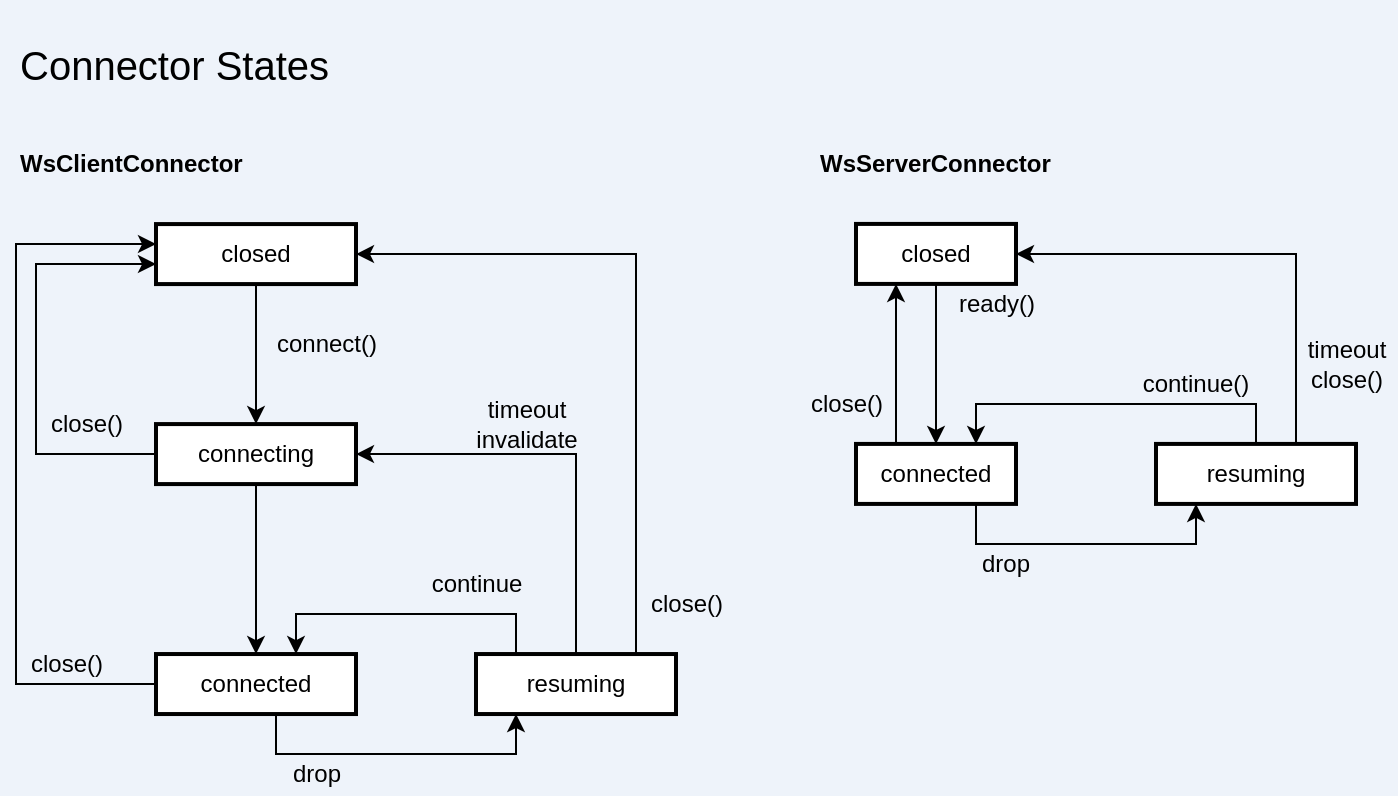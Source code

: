<mxfile compressed="false" version="14.9.6" type="device" pages="3">
  <diagram id="GSbHU_PhJe-l3NQpc0X3" name="Connector States">
    <mxGraphModel dx="864" dy="836" grid="1" gridSize="10" guides="1" tooltips="1" connect="1" arrows="1" fold="1" page="1" pageScale="1" pageWidth="800" pageHeight="440" background="#EEF3FA" math="0" shadow="0">
      <root>
        <mxCell id="GTJXd52-XhRZD3rAr2nm-0" />
        <mxCell id="GTJXd52-XhRZD3rAr2nm-1" parent="GTJXd52-XhRZD3rAr2nm-0" />
        <mxCell id="2r3fOvGVNr9_K5ZBoRis-0" value="" style="edgeStyle=orthogonalEdgeStyle;rounded=0;orthogonalLoop=1;jettySize=auto;html=1;" parent="GTJXd52-XhRZD3rAr2nm-1" source="2r3fOvGVNr9_K5ZBoRis-2" target="2r3fOvGVNr9_K5ZBoRis-6" edge="1">
          <mxGeometry relative="1" as="geometry">
            <Array as="points">
              <mxPoint x="170" y="385.02" />
              <mxPoint x="290" y="385.02" />
            </Array>
          </mxGeometry>
        </mxCell>
        <mxCell id="2r3fOvGVNr9_K5ZBoRis-1" value="" style="edgeStyle=orthogonalEdgeStyle;rounded=0;orthogonalLoop=1;jettySize=auto;html=1;" parent="GTJXd52-XhRZD3rAr2nm-1" source="2r3fOvGVNr9_K5ZBoRis-2" target="2r3fOvGVNr9_K5ZBoRis-30" edge="1">
          <mxGeometry relative="1" as="geometry">
            <mxPoint x="160" y="445.02" as="targetPoint" />
            <Array as="points">
              <mxPoint x="40" y="350.04" />
              <mxPoint x="40" y="130.04" />
            </Array>
          </mxGeometry>
        </mxCell>
        <mxCell id="2r3fOvGVNr9_K5ZBoRis-2" value="connected" style="rounded=0;whiteSpace=wrap;html=1;strokeWidth=2;" parent="GTJXd52-XhRZD3rAr2nm-1" vertex="1">
          <mxGeometry x="110" y="335.02" width="100" height="30" as="geometry" />
        </mxCell>
        <mxCell id="2r3fOvGVNr9_K5ZBoRis-3" style="edgeStyle=orthogonalEdgeStyle;rounded=0;orthogonalLoop=1;jettySize=auto;html=1;" parent="GTJXd52-XhRZD3rAr2nm-1" source="2r3fOvGVNr9_K5ZBoRis-6" target="2r3fOvGVNr9_K5ZBoRis-2" edge="1">
          <mxGeometry relative="1" as="geometry">
            <mxPoint x="173" y="350.02" as="targetPoint" />
            <Array as="points">
              <mxPoint x="290" y="315.04" />
              <mxPoint x="180" y="315.04" />
            </Array>
          </mxGeometry>
        </mxCell>
        <mxCell id="2r3fOvGVNr9_K5ZBoRis-4" value="" style="edgeStyle=orthogonalEdgeStyle;rounded=0;orthogonalLoop=1;jettySize=auto;html=1;" parent="GTJXd52-XhRZD3rAr2nm-1" source="2r3fOvGVNr9_K5ZBoRis-6" target="2r3fOvGVNr9_K5ZBoRis-30" edge="1">
          <mxGeometry relative="1" as="geometry">
            <Array as="points">
              <mxPoint x="350" y="135.04" />
            </Array>
          </mxGeometry>
        </mxCell>
        <mxCell id="2r3fOvGVNr9_K5ZBoRis-5" style="edgeStyle=orthogonalEdgeStyle;rounded=0;orthogonalLoop=1;jettySize=auto;html=1;" parent="GTJXd52-XhRZD3rAr2nm-1" source="2r3fOvGVNr9_K5ZBoRis-6" target="2r3fOvGVNr9_K5ZBoRis-28" edge="1">
          <mxGeometry relative="1" as="geometry">
            <Array as="points">
              <mxPoint x="320" y="235.04" />
            </Array>
          </mxGeometry>
        </mxCell>
        <mxCell id="2r3fOvGVNr9_K5ZBoRis-6" value="resuming" style="rounded=0;whiteSpace=wrap;html=1;strokeWidth=2;" parent="GTJXd52-XhRZD3rAr2nm-1" vertex="1">
          <mxGeometry x="270" y="335.02" width="100" height="30" as="geometry" />
        </mxCell>
        <mxCell id="2r3fOvGVNr9_K5ZBoRis-7" value="" style="edgeStyle=orthogonalEdgeStyle;rounded=0;orthogonalLoop=1;jettySize=auto;html=1;entryX=0.5;entryY=0;entryDx=0;entryDy=0;" parent="GTJXd52-XhRZD3rAr2nm-1" source="2r3fOvGVNr9_K5ZBoRis-8" target="2r3fOvGVNr9_K5ZBoRis-11" edge="1">
          <mxGeometry relative="1" as="geometry">
            <mxPoint x="495" y="119.96" as="targetPoint" />
          </mxGeometry>
        </mxCell>
        <mxCell id="2r3fOvGVNr9_K5ZBoRis-8" value="closed" style="rounded=0;whiteSpace=wrap;html=1;strokeWidth=2;" parent="GTJXd52-XhRZD3rAr2nm-1" vertex="1">
          <mxGeometry x="460" y="119.96" width="80" height="30" as="geometry" />
        </mxCell>
        <mxCell id="2r3fOvGVNr9_K5ZBoRis-9" value="" style="edgeStyle=orthogonalEdgeStyle;rounded=0;orthogonalLoop=1;jettySize=auto;html=1;" parent="GTJXd52-XhRZD3rAr2nm-1" source="2r3fOvGVNr9_K5ZBoRis-11" target="2r3fOvGVNr9_K5ZBoRis-14" edge="1">
          <mxGeometry relative="1" as="geometry">
            <Array as="points">
              <mxPoint x="520" y="279.96" />
              <mxPoint x="630" y="279.96" />
            </Array>
          </mxGeometry>
        </mxCell>
        <mxCell id="KI4Nbe3ciu1dx9tGJeIp-0" style="edgeStyle=orthogonalEdgeStyle;rounded=0;sketch=0;jumpStyle=none;orthogonalLoop=1;jettySize=auto;html=1;shadow=0;strokeWidth=1;" parent="GTJXd52-XhRZD3rAr2nm-1" source="2r3fOvGVNr9_K5ZBoRis-11" target="2r3fOvGVNr9_K5ZBoRis-8" edge="1">
          <mxGeometry relative="1" as="geometry">
            <Array as="points">
              <mxPoint x="480" y="190" />
              <mxPoint x="480" y="190" />
            </Array>
          </mxGeometry>
        </mxCell>
        <mxCell id="2r3fOvGVNr9_K5ZBoRis-11" value="connected" style="rounded=0;whiteSpace=wrap;html=1;strokeWidth=2;" parent="GTJXd52-XhRZD3rAr2nm-1" vertex="1">
          <mxGeometry x="460" y="229.96" width="80" height="30" as="geometry" />
        </mxCell>
        <mxCell id="2r3fOvGVNr9_K5ZBoRis-12" style="edgeStyle=orthogonalEdgeStyle;rounded=0;orthogonalLoop=1;jettySize=auto;html=1;" parent="GTJXd52-XhRZD3rAr2nm-1" source="2r3fOvGVNr9_K5ZBoRis-14" target="2r3fOvGVNr9_K5ZBoRis-11" edge="1">
          <mxGeometry relative="1" as="geometry">
            <Array as="points">
              <mxPoint x="660" y="209.96" />
              <mxPoint x="520" y="209.96" />
            </Array>
          </mxGeometry>
        </mxCell>
        <mxCell id="2r3fOvGVNr9_K5ZBoRis-13" style="edgeStyle=orthogonalEdgeStyle;rounded=0;orthogonalLoop=1;jettySize=auto;html=1;" parent="GTJXd52-XhRZD3rAr2nm-1" source="2r3fOvGVNr9_K5ZBoRis-14" target="2r3fOvGVNr9_K5ZBoRis-8" edge="1">
          <mxGeometry relative="1" as="geometry">
            <Array as="points">
              <mxPoint x="680" y="135" />
            </Array>
            <mxPoint x="680" y="259.96" as="sourcePoint" />
          </mxGeometry>
        </mxCell>
        <mxCell id="2r3fOvGVNr9_K5ZBoRis-14" value="resuming" style="rounded=0;whiteSpace=wrap;html=1;strokeWidth=2;" parent="GTJXd52-XhRZD3rAr2nm-1" vertex="1">
          <mxGeometry x="610" y="229.96" width="100" height="30" as="geometry" />
        </mxCell>
        <mxCell id="2r3fOvGVNr9_K5ZBoRis-18" value="WsServerConnector" style="text;html=1;align=left;verticalAlign=middle;resizable=1;points=[];autosize=0;strokeColor=none;fontStyle=1" parent="GTJXd52-XhRZD3rAr2nm-1" vertex="1">
          <mxGeometry x="440" y="80" width="145" height="20" as="geometry" />
        </mxCell>
        <mxCell id="2r3fOvGVNr9_K5ZBoRis-19" value="ready()" style="text;html=1;align=center;verticalAlign=middle;resizable=0;points=[];autosize=1;strokeColor=none;" parent="GTJXd52-XhRZD3rAr2nm-1" vertex="1">
          <mxGeometry x="505" y="149.96" width="50" height="20" as="geometry" />
        </mxCell>
        <mxCell id="2r3fOvGVNr9_K5ZBoRis-20" value="timeout&lt;br&gt;invalidate" style="text;html=1;align=center;verticalAlign=middle;resizable=0;points=[];autosize=1;strokeColor=none;" parent="GTJXd52-XhRZD3rAr2nm-1" vertex="1">
          <mxGeometry x="260" y="205.04" width="70" height="30" as="geometry" />
        </mxCell>
        <mxCell id="2r3fOvGVNr9_K5ZBoRis-21" value="continue" style="text;html=1;align=center;verticalAlign=middle;resizable=0;points=[];autosize=1;strokeColor=none;" parent="GTJXd52-XhRZD3rAr2nm-1" vertex="1">
          <mxGeometry x="240" y="290.04" width="60" height="20" as="geometry" />
        </mxCell>
        <mxCell id="2r3fOvGVNr9_K5ZBoRis-22" value="drop" style="text;html=1;align=center;verticalAlign=middle;resizable=0;points=[];autosize=1;strokeColor=none;" parent="GTJXd52-XhRZD3rAr2nm-1" vertex="1">
          <mxGeometry x="170" y="385.0" width="40" height="20" as="geometry" />
        </mxCell>
        <mxCell id="2r3fOvGVNr9_K5ZBoRis-23" value="timeout&lt;br&gt;close()" style="text;html=1;align=center;verticalAlign=middle;resizable=0;points=[];autosize=1;strokeColor=none;" parent="GTJXd52-XhRZD3rAr2nm-1" vertex="1">
          <mxGeometry x="680" y="175.0" width="50" height="30" as="geometry" />
        </mxCell>
        <mxCell id="2r3fOvGVNr9_K5ZBoRis-24" value="close()" style="text;html=1;align=center;verticalAlign=middle;resizable=0;points=[];autosize=1;strokeColor=none;" parent="GTJXd52-XhRZD3rAr2nm-1" vertex="1">
          <mxGeometry x="350" y="300.0" width="50" height="20" as="geometry" />
        </mxCell>
        <mxCell id="2r3fOvGVNr9_K5ZBoRis-25" value="close()" style="text;html=1;align=center;verticalAlign=middle;resizable=0;points=[];autosize=1;strokeColor=none;" parent="GTJXd52-XhRZD3rAr2nm-1" vertex="1">
          <mxGeometry x="40" y="330.04" width="50" height="20" as="geometry" />
        </mxCell>
        <mxCell id="2r3fOvGVNr9_K5ZBoRis-26" style="edgeStyle=orthogonalEdgeStyle;rounded=0;orthogonalLoop=1;jettySize=auto;html=1;" parent="GTJXd52-XhRZD3rAr2nm-1" source="2r3fOvGVNr9_K5ZBoRis-28" target="2r3fOvGVNr9_K5ZBoRis-2" edge="1">
          <mxGeometry relative="1" as="geometry" />
        </mxCell>
        <mxCell id="2r3fOvGVNr9_K5ZBoRis-27" style="edgeStyle=orthogonalEdgeStyle;rounded=0;orthogonalLoop=1;jettySize=auto;html=1;" parent="GTJXd52-XhRZD3rAr2nm-1" source="2r3fOvGVNr9_K5ZBoRis-28" target="2r3fOvGVNr9_K5ZBoRis-30" edge="1">
          <mxGeometry relative="1" as="geometry">
            <Array as="points">
              <mxPoint x="50" y="235.04" />
              <mxPoint x="50" y="140.04" />
            </Array>
          </mxGeometry>
        </mxCell>
        <mxCell id="2r3fOvGVNr9_K5ZBoRis-28" value="connecting" style="rounded=0;whiteSpace=wrap;html=1;strokeWidth=2;" parent="GTJXd52-XhRZD3rAr2nm-1" vertex="1">
          <mxGeometry x="110" y="220.04" width="100" height="30" as="geometry" />
        </mxCell>
        <mxCell id="2r3fOvGVNr9_K5ZBoRis-29" style="edgeStyle=orthogonalEdgeStyle;rounded=0;orthogonalLoop=1;jettySize=auto;html=1;" parent="GTJXd52-XhRZD3rAr2nm-1" source="2r3fOvGVNr9_K5ZBoRis-30" target="2r3fOvGVNr9_K5ZBoRis-28" edge="1">
          <mxGeometry relative="1" as="geometry" />
        </mxCell>
        <mxCell id="2r3fOvGVNr9_K5ZBoRis-30" value="closed" style="rounded=0;whiteSpace=wrap;html=1;strokeWidth=2;" parent="GTJXd52-XhRZD3rAr2nm-1" vertex="1">
          <mxGeometry x="110" y="120.04" width="100" height="30" as="geometry" />
        </mxCell>
        <mxCell id="2r3fOvGVNr9_K5ZBoRis-31" value="close()" style="text;html=1;align=center;verticalAlign=middle;resizable=0;points=[];autosize=1;strokeColor=none;" parent="GTJXd52-XhRZD3rAr2nm-1" vertex="1">
          <mxGeometry x="50" y="210.04" width="50" height="20" as="geometry" />
        </mxCell>
        <mxCell id="2r3fOvGVNr9_K5ZBoRis-32" value="connect()" style="text;html=1;align=center;verticalAlign=middle;resizable=0;points=[];autosize=1;strokeColor=none;" parent="GTJXd52-XhRZD3rAr2nm-1" vertex="1">
          <mxGeometry x="160" y="170.04" width="70" height="20" as="geometry" />
        </mxCell>
        <mxCell id="KI4Nbe3ciu1dx9tGJeIp-1" value="close()" style="text;html=1;align=center;verticalAlign=middle;resizable=0;points=[];autosize=1;strokeColor=none;" parent="GTJXd52-XhRZD3rAr2nm-1" vertex="1">
          <mxGeometry x="430" y="200" width="50" height="20" as="geometry" />
        </mxCell>
        <mxCell id="KI4Nbe3ciu1dx9tGJeIp-2" value="drop" style="text;html=1;strokeColor=none;fillColor=none;align=center;verticalAlign=middle;whiteSpace=wrap;rounded=0;labelBackgroundColor=none;" parent="GTJXd52-XhRZD3rAr2nm-1" vertex="1">
          <mxGeometry x="515" y="280" width="40" height="20" as="geometry" />
        </mxCell>
        <mxCell id="KI4Nbe3ciu1dx9tGJeIp-3" value="continue()" style="text;html=1;strokeColor=none;fillColor=none;align=center;verticalAlign=middle;whiteSpace=wrap;rounded=0;labelBackgroundColor=none;" parent="GTJXd52-XhRZD3rAr2nm-1" vertex="1">
          <mxGeometry x="600" y="189.98" width="60" height="20" as="geometry" />
        </mxCell>
        <mxCell id="HutjLCx0ygpoBEJLSh69-0" value="WsClientConnector" style="text;html=1;align=left;verticalAlign=middle;resizable=0;points=[];autosize=1;strokeColor=none;fontStyle=1" parent="GTJXd52-XhRZD3rAr2nm-1" vertex="1">
          <mxGeometry x="40" y="80" width="130" height="20" as="geometry" />
        </mxCell>
        <mxCell id="_PUvpjEMIo1z1dIbIUzw-0" value="&lt;p&gt;&lt;font style=&quot;font-size: 20px ; font-weight: normal&quot;&gt;Connector States&lt;/font&gt;&lt;/p&gt;" style="text;html=1;strokeColor=none;fillColor=none;align=left;verticalAlign=middle;whiteSpace=wrap;rounded=0;fontStyle=0;fontSize=20;" parent="GTJXd52-XhRZD3rAr2nm-1" vertex="1">
          <mxGeometry x="40" y="30" width="230" height="20" as="geometry" />
        </mxCell>
      </root>
    </mxGraphModel>
  </diagram>
  <diagram id="b516_CkLjzYB36AX5q-1" name="WsClientConnector">
    <mxGraphModel dx="596" dy="577" grid="1" gridSize="10" guides="1" tooltips="1" connect="1" arrows="1" fold="1" page="1" pageScale="1" pageWidth="1000" pageHeight="840" background="#EEF3FA" math="0" shadow="0">
      <root>
        <mxCell id="0" />
        <mxCell id="1" parent="0" />
        <mxCell id="ICyr0HW72jimGQiGS1S1-94" value="connected" style="rounded=0;whiteSpace=wrap;html=1;strokeWidth=1;dashed=1;fillColor=none;labelPosition=center;verticalLabelPosition=top;align=left;verticalAlign=bottom;" parent="1" vertex="1">
          <mxGeometry x="40" y="550" width="320" height="250" as="geometry" />
        </mxCell>
        <mxCell id="MK2HdcU-8WmPHsHCNYQ6-20" value="" style="rounded=0;whiteSpace=wrap;html=1;labelBackgroundColor=none;strokeWidth=1;align=left;verticalAlign=middle;strokeColor=none;fillColor=#CEDBEE;movable=1;resizable=1;rotatable=1;deletable=1;editable=1;connectable=1;" parent="1" vertex="1">
          <mxGeometry x="780" y="40" width="180" height="150" as="geometry" />
        </mxCell>
        <mxCell id="ICyr0HW72jimGQiGS1S1-207" style="edgeStyle=orthogonalEdgeStyle;rounded=0;orthogonalLoop=1;jettySize=auto;html=1;jumpStyle=none;shadow=0;sketch=0;" parent="1" source="ICyr0HW72jimGQiGS1S1-194" target="MK2HdcU-8WmPHsHCNYQ6-24" edge="1">
          <mxGeometry relative="1" as="geometry">
            <Array as="points">
              <mxPoint x="300" y="730" />
              <mxPoint x="440" y="730" />
              <mxPoint x="440" y="140" />
            </Array>
            <mxPoint x="370" y="90" as="targetPoint" />
          </mxGeometry>
        </mxCell>
        <mxCell id="ICyr0HW72jimGQiGS1S1-210" value="yes" style="edgeLabel;html=1;align=center;verticalAlign=middle;resizable=0;points=[];labelBackgroundColor=none;" parent="ICyr0HW72jimGQiGS1S1-207" vertex="1" connectable="0">
          <mxGeometry x="-0.955" relative="1" as="geometry">
            <mxPoint x="45" y="-10" as="offset" />
          </mxGeometry>
        </mxCell>
        <mxCell id="ICyr0HW72jimGQiGS1S1-95" value="resuming" style="rounded=0;whiteSpace=wrap;html=1;strokeWidth=1;dashed=1;fillColor=none;labelPosition=center;verticalLabelPosition=top;align=left;verticalAlign=bottom;" parent="1" vertex="1">
          <mxGeometry x="520" y="490" width="440" height="310" as="geometry" />
        </mxCell>
        <mxCell id="ICyr0HW72jimGQiGS1S1-61" value="connecting" style="rounded=0;whiteSpace=wrap;html=1;strokeWidth=1;dashed=1;fillColor=none;verticalAlign=bottom;labelPosition=center;verticalLabelPosition=top;align=left;" parent="1" vertex="1">
          <mxGeometry x="40" y="210" width="380" height="300" as="geometry" />
        </mxCell>
        <mxCell id="ICyr0HW72jimGQiGS1S1-57" style="edgeStyle=orthogonalEdgeStyle;rounded=0;orthogonalLoop=1;jettySize=auto;html=1;" parent="1" source="ICyr0HW72jimGQiGS1S1-54" target="MK2HdcU-8WmPHsHCNYQ6-26" edge="1">
          <mxGeometry relative="1" as="geometry">
            <mxPoint x="119.51" y="170" as="targetPoint" />
            <mxPoint x="119.51" y="60" as="sourcePoint" />
            <Array as="points" />
          </mxGeometry>
        </mxCell>
        <mxCell id="ICyr0HW72jimGQiGS1S1-103" value="connect()" style="edgeLabel;html=1;align=center;verticalAlign=middle;resizable=0;points=[];labelBackgroundColor=none;" parent="ICyr0HW72jimGQiGS1S1-57" vertex="1" connectable="0">
          <mxGeometry x="-0.343" y="1" relative="1" as="geometry">
            <mxPoint x="29" y="14" as="offset" />
          </mxGeometry>
        </mxCell>
        <mxCell id="ICyr0HW72jimGQiGS1S1-55" value="closed" style="rounded=0;whiteSpace=wrap;html=1;strokeWidth=1;dashed=1;fillColor=none;labelPosition=center;verticalLabelPosition=top;align=left;verticalAlign=bottom;spacing=2;spacingLeft=0;" parent="1" vertex="1">
          <mxGeometry x="40" y="90" width="350" height="80" as="geometry" />
        </mxCell>
        <mxCell id="ICyr0HW72jimGQiGS1S1-30" value="&lt;p style=&quot;font-size: 20px&quot;&gt;&lt;font style=&quot;font-size: 20px ; font-weight: normal&quot;&gt;WsClientConnector&lt;/font&gt;&lt;/p&gt;" style="text;html=1;align=left;verticalAlign=middle;resizable=1;points=[];autosize=0;strokeColor=none;fontStyle=1;fontSize=20;" parent="1" vertex="1">
          <mxGeometry x="40" y="25" width="210" height="25" as="geometry" />
        </mxCell>
        <mxCell id="ICyr0HW72jimGQiGS1S1-54" value="New instance" style="rounded=1;whiteSpace=wrap;html=1;strokeWidth=2;" parent="1" vertex="1">
          <mxGeometry x="70" y="110" width="100" height="40" as="geometry" />
        </mxCell>
        <mxCell id="ICyr0HW72jimGQiGS1S1-106" style="edgeStyle=orthogonalEdgeStyle;rounded=0;orthogonalLoop=1;jettySize=auto;html=1;" parent="1" source="ICyr0HW72jimGQiGS1S1-58" target="ICyr0HW72jimGQiGS1S1-98" edge="1">
          <mxGeometry relative="1" as="geometry" />
        </mxCell>
        <mxCell id="ICyr0HW72jimGQiGS1S1-58" value="Create socket and&lt;br&gt;attach handlers" style="rounded=0;whiteSpace=wrap;html=1;strokeWidth=1;" parent="1" vertex="1">
          <mxGeometry x="60" y="280" width="120" height="40" as="geometry" />
        </mxCell>
        <mxCell id="ICyr0HW72jimGQiGS1S1-113" style="edgeStyle=orthogonalEdgeStyle;rounded=0;orthogonalLoop=1;jettySize=auto;html=1;" parent="1" source="ICyr0HW72jimGQiGS1S1-65" target="ICyr0HW72jimGQiGS1S1-98" edge="1">
          <mxGeometry relative="1" as="geometry">
            <Array as="points">
              <mxPoint x="150" y="390" />
              <mxPoint x="150" y="390" />
            </Array>
          </mxGeometry>
        </mxCell>
        <mxCell id="ICyr0HW72jimGQiGS1S1-65" value="Send register" style="rounded=0;whiteSpace=wrap;html=1;strokeWidth=1;fillColor=#ffffff;" parent="1" vertex="1">
          <mxGeometry x="140" y="420" width="100" height="20" as="geometry" />
        </mxCell>
        <mxCell id="ICyr0HW72jimGQiGS1S1-76" value="" style="edgeStyle=orthogonalEdgeStyle;rounded=0;orthogonalLoop=1;jettySize=auto;html=1;" parent="1" source="ICyr0HW72jimGQiGS1S1-70" target="ICyr0HW72jimGQiGS1S1-116" edge="1">
          <mxGeometry relative="1" as="geometry">
            <mxPoint x="120" y="800" as="targetPoint" />
          </mxGeometry>
        </mxCell>
        <mxCell id="ICyr0HW72jimGQiGS1S1-70" value="Start heartbeat" style="rounded=0;whiteSpace=wrap;html=1;strokeWidth=1;fillColor=#ffffff;" parent="1" vertex="1">
          <mxGeometry x="75" y="630" width="90" height="20" as="geometry" />
        </mxCell>
        <mxCell id="ICyr0HW72jimGQiGS1S1-88" value="" style="edgeStyle=orthogonalEdgeStyle;rounded=0;orthogonalLoop=1;jettySize=auto;html=1;" parent="1" source="ICyr0HW72jimGQiGS1S1-84" target="ICyr0HW72jimGQiGS1S1-58" edge="1">
          <mxGeometry relative="1" as="geometry">
            <mxPoint x="320" y="350" as="targetPoint" />
            <Array as="points">
              <mxPoint x="230" y="300" />
              <mxPoint x="230" y="300" />
            </Array>
          </mxGeometry>
        </mxCell>
        <mxCell id="ICyr0HW72jimGQiGS1S1-215" style="edgeStyle=orthogonalEdgeStyle;rounded=0;orthogonalLoop=1;jettySize=auto;html=1;dashed=1;dashPattern=1 4;" parent="1" source="ICyr0HW72jimGQiGS1S1-84" target="MK2HdcU-8WmPHsHCNYQ6-24" edge="1">
          <mxGeometry relative="1" as="geometry">
            <Array as="points">
              <mxPoint x="270" y="190" />
              <mxPoint x="300" y="190" />
            </Array>
            <mxPoint x="300" y="140" as="targetPoint" />
          </mxGeometry>
        </mxCell>
        <mxCell id="ICyr0HW72jimGQiGS1S1-216" value="close()" style="edgeLabel;html=1;align=center;verticalAlign=middle;resizable=0;points=[];labelBackgroundColor=#EEF3FA;" parent="ICyr0HW72jimGQiGS1S1-215" vertex="1" connectable="0">
          <mxGeometry x="0.083" y="-1" relative="1" as="geometry">
            <mxPoint x="19" y="49" as="offset" />
          </mxGeometry>
        </mxCell>
        <mxCell id="ICyr0HW72jimGQiGS1S1-84" value="Wait backoff delay" style="rounded=0;whiteSpace=wrap;html=1;strokeWidth=2;fillColor=#ffffff;" parent="1" vertex="1">
          <mxGeometry x="210" y="280" width="120" height="20" as="geometry" />
        </mxCell>
        <mxCell id="ICyr0HW72jimGQiGS1S1-107" style="edgeStyle=orthogonalEdgeStyle;rounded=0;orthogonalLoop=1;jettySize=auto;html=1;" parent="1" source="ICyr0HW72jimGQiGS1S1-98" target="ICyr0HW72jimGQiGS1S1-168" edge="1">
          <mxGeometry relative="1" as="geometry">
            <Array as="points" />
            <mxPoint x="230" y="360.0" as="targetPoint" />
          </mxGeometry>
        </mxCell>
        <mxCell id="ICyr0HW72jimGQiGS1S1-108" value="socket closed" style="edgeLabel;html=1;align=center;verticalAlign=middle;resizable=0;points=[];labelBackgroundColor=none;" parent="ICyr0HW72jimGQiGS1S1-107" vertex="1" connectable="0">
          <mxGeometry x="-0.393" relative="1" as="geometry">
            <mxPoint x="-16" y="-10" as="offset" />
          </mxGeometry>
        </mxCell>
        <mxCell id="ICyr0HW72jimGQiGS1S1-109" style="edgeStyle=orthogonalEdgeStyle;rounded=0;orthogonalLoop=1;jettySize=auto;html=1;exitX=0.818;exitY=0.961;exitDx=0;exitDy=0;exitPerimeter=0;" parent="1" source="ICyr0HW72jimGQiGS1S1-98" target="ICyr0HW72jimGQiGS1S1-65" edge="1">
          <mxGeometry relative="1" as="geometry">
            <mxPoint x="159.98" y="310" as="sourcePoint" />
            <mxPoint x="205.004" y="350" as="targetPoint" />
            <Array as="points">
              <mxPoint x="161" y="390" />
              <mxPoint x="230" y="390" />
            </Array>
          </mxGeometry>
        </mxCell>
        <mxCell id="ICyr0HW72jimGQiGS1S1-112" value="receive hello" style="edgeLabel;html=1;align=center;verticalAlign=middle;resizable=0;points=[];labelBackgroundColor=none;" parent="ICyr0HW72jimGQiGS1S1-109" vertex="1" connectable="0">
          <mxGeometry x="-0.309" y="1" relative="1" as="geometry">
            <mxPoint x="18" y="-9" as="offset" />
          </mxGeometry>
        </mxCell>
        <mxCell id="ICyr0HW72jimGQiGS1S1-110" style="edgeStyle=orthogonalEdgeStyle;rounded=0;orthogonalLoop=1;jettySize=auto;html=1;" parent="1" source="ICyr0HW72jimGQiGS1S1-98" target="ICyr0HW72jimGQiGS1S1-145" edge="1">
          <mxGeometry relative="1" as="geometry">
            <Array as="points">
              <mxPoint x="120" y="490" />
              <mxPoint x="120" y="490" />
            </Array>
          </mxGeometry>
        </mxCell>
        <mxCell id="ICyr0HW72jimGQiGS1S1-111" value="receive ready" style="edgeLabel;html=1;align=center;verticalAlign=middle;resizable=0;points=[];rotation=90;labelBackgroundColor=none;" parent="ICyr0HW72jimGQiGS1S1-110" vertex="1" connectable="0">
          <mxGeometry x="0.213" y="-2" relative="1" as="geometry">
            <mxPoint x="-8" y="-53" as="offset" />
          </mxGeometry>
        </mxCell>
        <mxCell id="ICyr0HW72jimGQiGS1S1-98" value="Wait for event" style="shape=hexagon;perimeter=hexagonPerimeter2;whiteSpace=wrap;html=1;fixedSize=1;strokeWidth=2;fillColor=#ffffff;" parent="1" vertex="1">
          <mxGeometry x="55" y="350" width="130" height="20" as="geometry" />
        </mxCell>
        <mxCell id="ICyr0HW72jimGQiGS1S1-133" style="edgeStyle=orthogonalEdgeStyle;rounded=0;orthogonalLoop=1;jettySize=auto;html=1;" parent="1" source="ICyr0HW72jimGQiGS1S1-116" target="ICyr0HW72jimGQiGS1S1-132" edge="1">
          <mxGeometry relative="1" as="geometry">
            <Array as="points">
              <mxPoint x="150" y="680" />
              <mxPoint x="270" y="680" />
            </Array>
          </mxGeometry>
        </mxCell>
        <mxCell id="ICyr0HW72jimGQiGS1S1-135" value="heartbeat timeout" style="edgeLabel;html=1;align=center;verticalAlign=middle;resizable=0;points=[];labelBackgroundColor=none;" parent="ICyr0HW72jimGQiGS1S1-133" vertex="1" connectable="0">
          <mxGeometry x="-0.167" relative="1" as="geometry">
            <mxPoint x="3" y="-10" as="offset" />
          </mxGeometry>
        </mxCell>
        <mxCell id="ICyr0HW72jimGQiGS1S1-142" style="edgeStyle=orthogonalEdgeStyle;rounded=0;orthogonalLoop=1;jettySize=auto;html=1;" parent="1" source="ICyr0HW72jimGQiGS1S1-116" target="ICyr0HW72jimGQiGS1S1-139" edge="1">
          <mxGeometry relative="1" as="geometry">
            <Array as="points">
              <mxPoint x="120" y="730" />
              <mxPoint x="120" y="730" />
            </Array>
          </mxGeometry>
        </mxCell>
        <mxCell id="ICyr0HW72jimGQiGS1S1-143" value="socket closed" style="edgeLabel;html=1;align=center;verticalAlign=middle;resizable=0;points=[];labelBackgroundColor=none;" parent="ICyr0HW72jimGQiGS1S1-142" vertex="1" connectable="0">
          <mxGeometry x="-0.138" y="1" relative="1" as="geometry">
            <mxPoint x="39" y="-3" as="offset" />
          </mxGeometry>
        </mxCell>
        <mxCell id="ICyr0HW72jimGQiGS1S1-116" value="Wait for event" style="shape=hexagon;perimeter=hexagonPerimeter2;whiteSpace=wrap;html=1;fixedSize=1;strokeWidth=2;fillColor=#ffffff;" parent="1" vertex="1">
          <mxGeometry x="55" y="700" width="130" height="20" as="geometry" />
        </mxCell>
        <mxCell id="ICyr0HW72jimGQiGS1S1-118" style="edgeStyle=orthogonalEdgeStyle;rounded=0;orthogonalLoop=1;jettySize=auto;html=1;" parent="1" source="ICyr0HW72jimGQiGS1S1-119" target="ICyr0HW72jimGQiGS1S1-129" edge="1">
          <mxGeometry relative="1" as="geometry">
            <Array as="points">
              <mxPoint x="690" y="640" />
              <mxPoint x="690" y="640" />
            </Array>
          </mxGeometry>
        </mxCell>
        <mxCell id="ICyr0HW72jimGQiGS1S1-119" value="Create socket and&lt;br&gt;attach handlers" style="rounded=0;whiteSpace=wrap;html=1;strokeWidth=1;" parent="1" vertex="1">
          <mxGeometry x="690" y="620" width="120" height="40" as="geometry" />
        </mxCell>
        <mxCell id="ICyr0HW72jimGQiGS1S1-120" style="edgeStyle=orthogonalEdgeStyle;rounded=0;orthogonalLoop=1;jettySize=auto;html=1;" parent="1" source="ICyr0HW72jimGQiGS1S1-121" target="ICyr0HW72jimGQiGS1S1-129" edge="1">
          <mxGeometry relative="1" as="geometry">
            <Array as="points">
              <mxPoint x="580" y="670" />
              <mxPoint x="580" y="670" />
            </Array>
          </mxGeometry>
        </mxCell>
        <mxCell id="ICyr0HW72jimGQiGS1S1-121" value="Send resume" style="rounded=0;whiteSpace=wrap;html=1;strokeWidth=1;fillColor=#ffffff;" parent="1" vertex="1">
          <mxGeometry x="547.5" y="700" width="115" height="20.01" as="geometry" />
        </mxCell>
        <mxCell id="ICyr0HW72jimGQiGS1S1-122" value="" style="edgeStyle=orthogonalEdgeStyle;rounded=0;orthogonalLoop=1;jettySize=auto;html=1;" parent="1" source="ICyr0HW72jimGQiGS1S1-123" target="ICyr0HW72jimGQiGS1S1-119" edge="1">
          <mxGeometry relative="1" as="geometry">
            <mxPoint x="935" y="649.99" as="targetPoint" />
            <Array as="points">
              <mxPoint x="750" y="640" />
              <mxPoint x="750" y="640" />
            </Array>
          </mxGeometry>
        </mxCell>
        <mxCell id="ICyr0HW72jimGQiGS1S1-123" value="Wait backoff delay" style="rounded=0;whiteSpace=wrap;html=1;strokeWidth=2;fillColor=#ffffff;" parent="1" vertex="1">
          <mxGeometry x="690" y="560" width="120" height="20" as="geometry" />
        </mxCell>
        <mxCell id="ICyr0HW72jimGQiGS1S1-126" style="edgeStyle=orthogonalEdgeStyle;rounded=0;orthogonalLoop=1;jettySize=auto;html=1;" parent="1" source="ICyr0HW72jimGQiGS1S1-129" target="ICyr0HW72jimGQiGS1S1-121" edge="1">
          <mxGeometry relative="1" as="geometry">
            <mxPoint x="610" y="650" as="sourcePoint" />
            <mxPoint x="610" y="700" as="targetPoint" />
            <Array as="points">
              <mxPoint x="630" y="680" />
              <mxPoint x="630" y="680" />
            </Array>
          </mxGeometry>
        </mxCell>
        <mxCell id="ICyr0HW72jimGQiGS1S1-127" value="receive&lt;br&gt;hello" style="edgeLabel;html=1;align=center;verticalAlign=middle;resizable=0;points=[];labelBackgroundColor=none;" parent="ICyr0HW72jimGQiGS1S1-126" vertex="1" connectable="0">
          <mxGeometry x="-0.309" y="1" relative="1" as="geometry">
            <mxPoint x="19" y="3" as="offset" />
          </mxGeometry>
        </mxCell>
        <mxCell id="ICyr0HW72jimGQiGS1S1-150" style="edgeStyle=orthogonalEdgeStyle;rounded=0;orthogonalLoop=1;jettySize=auto;html=1;entryX=1;entryY=0.5;entryDx=0;entryDy=0;" parent="1" source="ICyr0HW72jimGQiGS1S1-129" target="ICyr0HW72jimGQiGS1S1-144" edge="1">
          <mxGeometry relative="1" as="geometry">
            <Array as="points">
              <mxPoint x="470" y="640" />
              <mxPoint x="470" y="640" />
            </Array>
          </mxGeometry>
        </mxCell>
        <mxCell id="ICyr0HW72jimGQiGS1S1-151" value="receive continue" style="edgeLabel;html=1;align=center;verticalAlign=middle;resizable=0;points=[];labelBackgroundColor=#EEF3FA;" parent="ICyr0HW72jimGQiGS1S1-150" vertex="1" connectable="0">
          <mxGeometry x="-0.752" y="-2" relative="1" as="geometry">
            <mxPoint x="-14" y="-8" as="offset" />
          </mxGeometry>
        </mxCell>
        <mxCell id="ICyr0HW72jimGQiGS1S1-152" style="edgeStyle=orthogonalEdgeStyle;rounded=0;orthogonalLoop=1;jettySize=auto;html=1;" parent="1" source="ICyr0HW72jimGQiGS1S1-129" target="MK2HdcU-8WmPHsHCNYQ6-1" edge="1">
          <mxGeometry relative="1" as="geometry">
            <mxPoint x="590.024" y="510" as="targetPoint" />
            <Array as="points">
              <mxPoint x="600" y="630" />
              <mxPoint x="600" y="630" />
            </Array>
          </mxGeometry>
        </mxCell>
        <mxCell id="ICyr0HW72jimGQiGS1S1-153" value="socket&lt;br&gt;closed" style="edgeLabel;html=1;align=center;verticalAlign=middle;resizable=0;points=[];rotation=0;labelBackgroundColor=none;" parent="ICyr0HW72jimGQiGS1S1-152" vertex="1" connectable="0">
          <mxGeometry x="-0.691" y="1" relative="1" as="geometry">
            <mxPoint x="21" y="-8" as="offset" />
          </mxGeometry>
        </mxCell>
        <mxCell id="_EiQbSgaN6cpatq0bko9-1" style="edgeStyle=orthogonalEdgeStyle;rounded=0;orthogonalLoop=1;jettySize=auto;html=1;" parent="1" source="ICyr0HW72jimGQiGS1S1-129" target="tSs6MdsZJi87YQS8lvin-1" edge="1">
          <mxGeometry relative="1" as="geometry">
            <mxPoint x="310" y="510" as="targetPoint" />
            <Array as="points">
              <mxPoint x="560" y="610" />
              <mxPoint x="380" y="610" />
            </Array>
          </mxGeometry>
        </mxCell>
        <mxCell id="_EiQbSgaN6cpatq0bko9-2" value="receive invalidate" style="edgeLabel;html=1;align=center;verticalAlign=middle;resizable=0;points=[];labelBackgroundColor=#EEF3FA;" parent="_EiQbSgaN6cpatq0bko9-1" vertex="1" connectable="0">
          <mxGeometry x="-0.093" relative="1" as="geometry">
            <mxPoint x="83" y="-10" as="offset" />
          </mxGeometry>
        </mxCell>
        <mxCell id="ICyr0HW72jimGQiGS1S1-129" value="Wait for event" style="shape=hexagon;perimeter=hexagonPerimeter2;whiteSpace=wrap;html=1;fixedSize=1;strokeWidth=2;fillColor=#ffffff;" parent="1" vertex="1">
          <mxGeometry x="540" y="630" width="120" height="20" as="geometry" />
        </mxCell>
        <mxCell id="ICyr0HW72jimGQiGS1S1-134" style="edgeStyle=orthogonalEdgeStyle;rounded=0;orthogonalLoop=1;jettySize=auto;html=1;" parent="1" source="ICyr0HW72jimGQiGS1S1-132" target="ICyr0HW72jimGQiGS1S1-116" edge="1">
          <mxGeometry relative="1" as="geometry">
            <Array as="points">
              <mxPoint x="200" y="710" />
              <mxPoint x="200" y="710" />
            </Array>
          </mxGeometry>
        </mxCell>
        <mxCell id="ICyr0HW72jimGQiGS1S1-132" value="close socket" style="rounded=0;whiteSpace=wrap;html=1;strokeWidth=1;fillColor=#ffffff;" parent="1" vertex="1">
          <mxGeometry x="225" y="700" width="90" height="20" as="geometry" />
        </mxCell>
        <mxCell id="ICyr0HW72jimGQiGS1S1-200" style="edgeStyle=orthogonalEdgeStyle;rounded=0;orthogonalLoop=1;jettySize=auto;html=1;" parent="1" source="ICyr0HW72jimGQiGS1S1-139" target="ICyr0HW72jimGQiGS1S1-194" edge="1">
          <mxGeometry relative="1" as="geometry">
            <Array as="points">
              <mxPoint x="270" y="760" />
            </Array>
          </mxGeometry>
        </mxCell>
        <mxCell id="ICyr0HW72jimGQiGS1S1-139" value="Stop heartbeat" style="rounded=0;whiteSpace=wrap;html=1;strokeWidth=1;fillColor=#ffffff;align=center;verticalAlign=middle;" parent="1" vertex="1">
          <mxGeometry x="70" y="750" width="100" height="20" as="geometry" />
        </mxCell>
        <mxCell id="ICyr0HW72jimGQiGS1S1-148" style="edgeStyle=orthogonalEdgeStyle;rounded=0;orthogonalLoop=1;jettySize=auto;html=1;" parent="1" source="ICyr0HW72jimGQiGS1S1-144" target="ICyr0HW72jimGQiGS1S1-70" edge="1">
          <mxGeometry relative="1" as="geometry">
            <Array as="points">
              <mxPoint x="190" y="640" />
              <mxPoint x="190" y="640" />
            </Array>
          </mxGeometry>
        </mxCell>
        <mxCell id="ICyr0HW72jimGQiGS1S1-144" value="Sate state connected&lt;br&gt;Emit resume" style="rounded=0;whiteSpace=wrap;html=1;strokeWidth=1;fillColor=#ffffff;" parent="1" vertex="1">
          <mxGeometry x="210" y="620" width="120" height="40" as="geometry" />
        </mxCell>
        <mxCell id="ICyr0HW72jimGQiGS1S1-149" value="" style="edgeStyle=orthogonalEdgeStyle;rounded=0;orthogonalLoop=1;jettySize=auto;html=1;" parent="1" source="ICyr0HW72jimGQiGS1S1-145" target="ICyr0HW72jimGQiGS1S1-70" edge="1">
          <mxGeometry relative="1" as="geometry">
            <Array as="points">
              <mxPoint x="120" y="600" />
              <mxPoint x="120" y="600" />
            </Array>
          </mxGeometry>
        </mxCell>
        <mxCell id="ICyr0HW72jimGQiGS1S1-145" value="Set state connected&lt;br&gt;Emit connect" style="whiteSpace=wrap;html=1;strokeWidth=1;fillColor=#ffffff;align=center;verticalAlign=middle;" parent="1" vertex="1">
          <mxGeometry x="60" y="570" width="120" height="40" as="geometry" />
        </mxCell>
        <mxCell id="ICyr0HW72jimGQiGS1S1-160" value="" style="edgeStyle=orthogonalEdgeStyle;rounded=0;orthogonalLoop=1;jettySize=auto;html=1;" parent="1" source="ICyr0HW72jimGQiGS1S1-158" target="ICyr0HW72jimGQiGS1S1-123" edge="1">
          <mxGeometry relative="1" as="geometry">
            <Array as="points">
              <mxPoint x="830" y="570" />
            </Array>
          </mxGeometry>
        </mxCell>
        <mxCell id="ICyr0HW72jimGQiGS1S1-163" value="no" style="edgeLabel;html=1;align=left;verticalAlign=middle;resizable=0;points=[];labelBackgroundColor=none;spacingLeft=2;" parent="ICyr0HW72jimGQiGS1S1-160" vertex="1" connectable="0">
          <mxGeometry x="-0.37" relative="1" as="geometry">
            <mxPoint y="50" as="offset" />
          </mxGeometry>
        </mxCell>
        <mxCell id="ICyr0HW72jimGQiGS1S1-161" style="edgeStyle=orthogonalEdgeStyle;rounded=0;orthogonalLoop=1;jettySize=auto;html=1;" parent="1" source="ICyr0HW72jimGQiGS1S1-158" target="ICyr0HW72jimGQiGS1S1-197" edge="1">
          <mxGeometry relative="1" as="geometry">
            <mxPoint x="590" y="499.976" as="targetPoint" />
            <Array as="points">
              <mxPoint x="910" y="430" />
            </Array>
          </mxGeometry>
        </mxCell>
        <mxCell id="ICyr0HW72jimGQiGS1S1-162" value="yes" style="edgeLabel;html=1;align=left;verticalAlign=middle;resizable=0;points=[];labelBackgroundColor=none;spacingLeft=2;" parent="ICyr0HW72jimGQiGS1S1-161" vertex="1" connectable="0">
          <mxGeometry x="-0.904" y="1" relative="1" as="geometry">
            <mxPoint x="1" y="29" as="offset" />
          </mxGeometry>
        </mxCell>
        <mxCell id="ICyr0HW72jimGQiGS1S1-158" value="Backoff delay&amp;nbsp;greater&lt;br&gt;than timeout?" style="shape=hexagon;perimeter=hexagonPerimeter2;whiteSpace=wrap;html=1;fixedSize=1;strokeWidth=1;fillColor=#ffffff;align=center;verticalAlign=middle;" parent="1" vertex="1">
          <mxGeometry x="790" y="740" width="160" height="40" as="geometry" />
        </mxCell>
        <mxCell id="ICyr0HW72jimGQiGS1S1-173" value="" style="edgeStyle=orthogonalEdgeStyle;rounded=0;orthogonalLoop=1;jettySize=auto;html=1;" parent="1" source="ICyr0HW72jimGQiGS1S1-164" target="ICyr0HW72jimGQiGS1S1-165" edge="1">
          <mxGeometry relative="1" as="geometry" />
        </mxCell>
        <mxCell id="ICyr0HW72jimGQiGS1S1-164" value="close()" style="rounded=1;whiteSpace=wrap;html=1;strokeWidth=1;fillColor=#ffffff;align=center;verticalAlign=middle;" parent="1" vertex="1">
          <mxGeometry x="680.04" y="80" width="60" height="20" as="geometry" />
        </mxCell>
        <mxCell id="ICyr0HW72jimGQiGS1S1-174" value="" style="edgeStyle=orthogonalEdgeStyle;rounded=0;orthogonalLoop=1;jettySize=auto;html=1;" parent="1" source="ICyr0HW72jimGQiGS1S1-165" target="ICyr0HW72jimGQiGS1S1-171" edge="1">
          <mxGeometry relative="1" as="geometry" />
        </mxCell>
        <mxCell id="ICyr0HW72jimGQiGS1S1-165" value="Set closing flag" style="rounded=0;whiteSpace=wrap;html=1;strokeWidth=1;fillColor=#ffffff;align=center;verticalAlign=middle;" parent="1" vertex="1">
          <mxGeometry x="660" y="150" width="100" height="20" as="geometry" />
        </mxCell>
        <mxCell id="ICyr0HW72jimGQiGS1S1-169" style="edgeStyle=orthogonalEdgeStyle;rounded=0;orthogonalLoop=1;jettySize=auto;html=1;" parent="1" source="ICyr0HW72jimGQiGS1S1-168" target="MK2HdcU-8WmPHsHCNYQ6-24" edge="1">
          <mxGeometry relative="1" as="geometry">
            <Array as="points">
              <mxPoint x="380" y="190" />
              <mxPoint x="350" y="190" />
            </Array>
            <mxPoint x="325.034" y="140" as="targetPoint" />
          </mxGeometry>
        </mxCell>
        <mxCell id="ICyr0HW72jimGQiGS1S1-190" value="yes" style="edgeLabel;html=1;align=center;verticalAlign=middle;resizable=0;points=[];labelBackgroundColor=none;" parent="ICyr0HW72jimGQiGS1S1-169" vertex="1" connectable="0">
          <mxGeometry x="-0.914" y="-1" relative="1" as="geometry">
            <mxPoint x="9" y="1" as="offset" />
          </mxGeometry>
        </mxCell>
        <mxCell id="ICyr0HW72jimGQiGS1S1-170" style="edgeStyle=orthogonalEdgeStyle;rounded=0;orthogonalLoop=1;jettySize=auto;html=1;" parent="1" source="ICyr0HW72jimGQiGS1S1-168" target="ICyr0HW72jimGQiGS1S1-84" edge="1">
          <mxGeometry relative="1" as="geometry">
            <Array as="points">
              <mxPoint x="360" y="290" />
            </Array>
          </mxGeometry>
        </mxCell>
        <mxCell id="ICyr0HW72jimGQiGS1S1-191" value="no" style="edgeLabel;html=1;align=center;verticalAlign=middle;resizable=0;points=[];labelBackgroundColor=none;" parent="ICyr0HW72jimGQiGS1S1-170" vertex="1" connectable="0">
          <mxGeometry x="-0.733" relative="1" as="geometry">
            <mxPoint x="-10" y="-1" as="offset" />
          </mxGeometry>
        </mxCell>
        <mxCell id="ICyr0HW72jimGQiGS1S1-168" value="Closing&lt;br&gt;flag set?" style="shape=hexagon;perimeter=hexagonPerimeter2;whiteSpace=wrap;html=1;fixedSize=1;strokeWidth=1;fillColor=#ffffff;align=center;verticalAlign=middle;" parent="1" vertex="1">
          <mxGeometry x="335" y="340" width="80" height="40" as="geometry" />
        </mxCell>
        <mxCell id="ICyr0HW72jimGQiGS1S1-175" style="edgeStyle=orthogonalEdgeStyle;rounded=0;orthogonalLoop=1;jettySize=auto;html=1;" parent="1" source="ICyr0HW72jimGQiGS1S1-171" target="ICyr0HW72jimGQiGS1S1-219" edge="1">
          <mxGeometry relative="1" as="geometry">
            <Array as="points">
              <mxPoint x="880.04" y="220" />
            </Array>
            <mxPoint x="830.04" y="220" as="targetPoint" />
          </mxGeometry>
        </mxCell>
        <mxCell id="ICyr0HW72jimGQiGS1S1-185" value="connecting / resuming" style="edgeLabel;html=1;align=center;verticalAlign=middle;resizable=0;points=[];labelBackgroundColor=none;" parent="ICyr0HW72jimGQiGS1S1-175" vertex="1" connectable="0">
          <mxGeometry x="0.14" y="-1" relative="1" as="geometry">
            <mxPoint x="-43" y="-11" as="offset" />
          </mxGeometry>
        </mxCell>
        <mxCell id="ICyr0HW72jimGQiGS1S1-181" style="edgeStyle=orthogonalEdgeStyle;rounded=0;orthogonalLoop=1;jettySize=auto;html=1;" parent="1" source="ICyr0HW72jimGQiGS1S1-171" target="ICyr0HW72jimGQiGS1S1-176" edge="1">
          <mxGeometry relative="1" as="geometry" />
        </mxCell>
        <mxCell id="ICyr0HW72jimGQiGS1S1-186" value="connected" style="edgeLabel;html=1;align=center;verticalAlign=middle;resizable=0;points=[];labelBackgroundColor=none;" parent="ICyr0HW72jimGQiGS1S1-181" vertex="1" connectable="0">
          <mxGeometry x="-0.629" y="1" relative="1" as="geometry">
            <mxPoint x="29" y="11" as="offset" />
          </mxGeometry>
        </mxCell>
        <mxCell id="ICyr0HW72jimGQiGS1S1-171" value="Check state" style="shape=hexagon;perimeter=hexagonPerimeter2;whiteSpace=wrap;html=1;fixedSize=1;strokeWidth=1;fillColor=#ffffff;align=center;verticalAlign=middle;" parent="1" vertex="1">
          <mxGeometry x="660.04" y="210" width="100" height="20" as="geometry" />
        </mxCell>
        <mxCell id="ICyr0HW72jimGQiGS1S1-178" style="edgeStyle=orthogonalEdgeStyle;rounded=0;orthogonalLoop=1;jettySize=auto;html=1;" parent="1" source="ICyr0HW72jimGQiGS1S1-176" target="ICyr0HW72jimGQiGS1S1-177" edge="1">
          <mxGeometry relative="1" as="geometry">
            <Array as="points">
              <mxPoint x="709.54" y="330" />
              <mxPoint x="709.54" y="330" />
            </Array>
          </mxGeometry>
        </mxCell>
        <mxCell id="ICyr0HW72jimGQiGS1S1-176" value="Close socket" style="rounded=0;whiteSpace=wrap;html=1;strokeWidth=1;fillColor=#ffffff;align=center;verticalAlign=middle;" parent="1" vertex="1">
          <mxGeometry x="660" y="280" width="100" height="20" as="geometry" />
        </mxCell>
        <mxCell id="ICyr0HW72jimGQiGS1S1-177" value="Done" style="rounded=1;whiteSpace=wrap;html=1;strokeWidth=1;fillColor=#ffffff;align=center;verticalAlign=middle;" parent="1" vertex="1">
          <mxGeometry x="680.04" y="350" width="60" height="20" as="geometry" />
        </mxCell>
        <mxCell id="ICyr0HW72jimGQiGS1S1-201" style="edgeStyle=orthogonalEdgeStyle;rounded=0;orthogonalLoop=1;jettySize=auto;html=1;" parent="1" source="ICyr0HW72jimGQiGS1S1-194" target="ICyr0HW72jimGQiGS1S1-195" edge="1">
          <mxGeometry relative="1" as="geometry">
            <Array as="points">
              <mxPoint x="280" y="760" />
            </Array>
          </mxGeometry>
        </mxCell>
        <mxCell id="ICyr0HW72jimGQiGS1S1-205" value="no" style="edgeLabel;html=1;align=center;verticalAlign=middle;resizable=0;points=[];labelBackgroundColor=none;" parent="ICyr0HW72jimGQiGS1S1-201" vertex="1" connectable="0">
          <mxGeometry x="-0.727" relative="1" as="geometry">
            <mxPoint x="-11" y="-10" as="offset" />
          </mxGeometry>
        </mxCell>
        <mxCell id="ICyr0HW72jimGQiGS1S1-194" value="Closing flag set?" style="shape=hexagon;perimeter=hexagonPerimeter2;whiteSpace=wrap;html=1;fixedSize=1;strokeWidth=1;fillColor=#ffffff;align=center;verticalAlign=middle;" parent="1" vertex="1">
          <mxGeometry x="210" y="750" width="120" height="20" as="geometry" />
        </mxCell>
        <mxCell id="ICyr0HW72jimGQiGS1S1-202" style="edgeStyle=orthogonalEdgeStyle;rounded=0;orthogonalLoop=1;jettySize=auto;html=1;" parent="1" source="ICyr0HW72jimGQiGS1S1-195" target="ICyr0HW72jimGQiGS1S1-158" edge="1">
          <mxGeometry relative="1" as="geometry">
            <Array as="points">
              <mxPoint x="740" y="760" />
            </Array>
          </mxGeometry>
        </mxCell>
        <mxCell id="ICyr0HW72jimGQiGS1S1-195" value="Set state resuming&lt;br&gt;Emit drop" style="rounded=0;whiteSpace=wrap;html=1;strokeWidth=1;fillColor=#ffffff;align=center;verticalAlign=middle;" parent="1" vertex="1">
          <mxGeometry x="547.5" y="740" width="120" height="40" as="geometry" />
        </mxCell>
        <mxCell id="ICyr0HW72jimGQiGS1S1-199" style="edgeStyle=orthogonalEdgeStyle;rounded=0;orthogonalLoop=1;jettySize=auto;html=1;jumpStyle=none;" parent="1" source="ICyr0HW72jimGQiGS1S1-197" target="ICyr0HW72jimGQiGS1S1-84" edge="1">
          <mxGeometry relative="1" as="geometry">
            <Array as="points">
              <mxPoint x="300" y="340" />
              <mxPoint x="300" y="340" />
            </Array>
          </mxGeometry>
        </mxCell>
        <mxCell id="ICyr0HW72jimGQiGS1S1-197" value="Set state connecting&lt;br&gt;Emit invalidate" style="rounded=0;whiteSpace=wrap;html=1;strokeWidth=1;fillColor=#ffffff;align=center;verticalAlign=middle;" parent="1" vertex="1">
          <mxGeometry x="280" y="400" width="120" height="40" as="geometry" />
        </mxCell>
        <mxCell id="ICyr0HW72jimGQiGS1S1-222" style="edgeStyle=orthogonalEdgeStyle;rounded=0;orthogonalLoop=1;jettySize=auto;html=1;" parent="1" source="ICyr0HW72jimGQiGS1S1-219" target="ICyr0HW72jimGQiGS1S1-176" edge="1">
          <mxGeometry relative="1" as="geometry" />
        </mxCell>
        <mxCell id="ICyr0HW72jimGQiGS1S1-224" value="yes" style="edgeLabel;html=1;align=center;verticalAlign=middle;resizable=0;points=[];labelBackgroundColor=none;" parent="ICyr0HW72jimGQiGS1S1-222" vertex="1" connectable="0">
          <mxGeometry x="-0.768" relative="1" as="geometry">
            <mxPoint x="-4" y="-10" as="offset" />
          </mxGeometry>
        </mxCell>
        <mxCell id="Q6PFF4YMqk4ZF00T5CAm-4" style="edgeStyle=orthogonalEdgeStyle;rounded=0;orthogonalLoop=1;jettySize=auto;html=1;" parent="1" source="MK2HdcU-8WmPHsHCNYQ6-1" target="ICyr0HW72jimGQiGS1S1-158" edge="1">
          <mxGeometry relative="1" as="geometry">
            <Array as="points">
              <mxPoint x="870" y="540" />
            </Array>
          </mxGeometry>
        </mxCell>
        <mxCell id="ICyr0HW72jimGQiGS1S1-229" style="edgeStyle=orthogonalEdgeStyle;rounded=0;orthogonalLoop=1;jettySize=auto;html=1;" parent="1" source="ICyr0HW72jimGQiGS1S1-219" target="ICyr0HW72jimGQiGS1S1-226" edge="1">
          <mxGeometry relative="1" as="geometry">
            <Array as="points">
              <mxPoint x="882.32" y="340" />
              <mxPoint x="882.32" y="340" />
            </Array>
          </mxGeometry>
        </mxCell>
        <mxCell id="ICyr0HW72jimGQiGS1S1-230" value="no" style="edgeLabel;html=1;align=center;verticalAlign=middle;resizable=0;points=[];labelBackgroundColor=none;" parent="ICyr0HW72jimGQiGS1S1-229" vertex="1" connectable="0">
          <mxGeometry x="0.262" relative="1" as="geometry">
            <mxPoint x="9" y="-10" as="offset" />
          </mxGeometry>
        </mxCell>
        <mxCell id="ICyr0HW72jimGQiGS1S1-219" value="Socket open?" style="shape=hexagon;perimeter=hexagonPerimeter2;whiteSpace=wrap;html=1;fixedSize=1;strokeWidth=1;fillColor=#ffffff;align=center;verticalAlign=middle;" parent="1" vertex="1">
          <mxGeometry x="830.04" y="280" width="100" height="20" as="geometry" />
        </mxCell>
        <mxCell id="ICyr0HW72jimGQiGS1S1-228" style="edgeStyle=orthogonalEdgeStyle;rounded=0;orthogonalLoop=1;jettySize=auto;html=1;" parent="1" source="ICyr0HW72jimGQiGS1S1-226" target="ICyr0HW72jimGQiGS1S1-177" edge="1">
          <mxGeometry relative="1" as="geometry" />
        </mxCell>
        <mxCell id="ICyr0HW72jimGQiGS1S1-226" value="Clear timeout and continue from Reset state" style="rounded=0;whiteSpace=wrap;html=1;strokeWidth=1;fillColor=#ffffff;align=center;verticalAlign=middle;" parent="1" vertex="1">
          <mxGeometry x="780" y="340" width="160" height="40" as="geometry" />
        </mxCell>
        <mxCell id="MK2HdcU-8WmPHsHCNYQ6-6" style="edgeStyle=orthogonalEdgeStyle;rounded=0;orthogonalLoop=1;jettySize=auto;html=1;entryX=1;entryY=0.5;entryDx=0;entryDy=0;" parent="1" source="MK2HdcU-8WmPHsHCNYQ6-1" target="MK2HdcU-8WmPHsHCNYQ6-24" edge="1">
          <mxGeometry relative="1" as="geometry">
            <Array as="points">
              <mxPoint x="600" y="460" />
              <mxPoint x="450" y="460" />
              <mxPoint x="450" y="130" />
            </Array>
            <mxPoint x="490" y="110" as="targetPoint" />
          </mxGeometry>
        </mxCell>
        <mxCell id="MK2HdcU-8WmPHsHCNYQ6-8" value="no" style="edgeLabel;html=1;align=center;verticalAlign=middle;resizable=0;points=[];labelBackgroundColor=#EEF3FA;" parent="MK2HdcU-8WmPHsHCNYQ6-6" vertex="1" connectable="0">
          <mxGeometry x="-0.037" y="1" relative="1" as="geometry">
            <mxPoint x="221" y="153" as="offset" />
          </mxGeometry>
        </mxCell>
        <mxCell id="Q6PFF4YMqk4ZF00T5CAm-5" value="yes" style="edgeLabel;html=1;align=left;verticalAlign=middle;resizable=0;points=[];labelBorderColor=none;labelBackgroundColor=none;spacingLeft=2;" parent="MK2HdcU-8WmPHsHCNYQ6-6" vertex="1" connectable="0">
          <mxGeometry x="-0.953" y="-1" relative="1" as="geometry">
            <mxPoint x="-1" y="-1" as="offset" />
          </mxGeometry>
        </mxCell>
        <mxCell id="MK2HdcU-8WmPHsHCNYQ6-1" value="Closing flag set?" style="shape=hexagon;perimeter=hexagonPerimeter2;whiteSpace=wrap;html=1;fixedSize=1;strokeWidth=1;fillColor=#ffffff;align=center;verticalAlign=middle;" parent="1" vertex="1">
          <mxGeometry x="540" y="530" width="120" height="20" as="geometry" />
        </mxCell>
        <mxCell id="MK2HdcU-8WmPHsHCNYQ6-9" value="Legend" style="text;html=1;strokeColor=none;fillColor=none;align=center;verticalAlign=middle;whiteSpace=wrap;rounded=0;labelBackgroundColor=none;fontStyle=1;movable=1;resizable=1;rotatable=1;deletable=1;editable=1;connectable=1;" parent="1" vertex="1">
          <mxGeometry x="800" y="50" width="50" height="20" as="geometry" />
        </mxCell>
        <mxCell id="MK2HdcU-8WmPHsHCNYQ6-10" value="" style="rounded=0;whiteSpace=wrap;html=1;labelBackgroundColor=none;strokeWidth=1;fillColor=#ffffff;align=center;verticalAlign=middle;movable=1;resizable=1;rotatable=1;deletable=1;editable=1;connectable=1;" parent="1" vertex="1">
          <mxGeometry x="800" y="85" width="25" height="15" as="geometry" />
        </mxCell>
        <mxCell id="MK2HdcU-8WmPHsHCNYQ6-12" value="" style="shape=hexagon;perimeter=hexagonPerimeter2;whiteSpace=wrap;html=1;fixedSize=1;labelBackgroundColor=none;strokeWidth=1;fillColor=#ffffff;align=center;verticalAlign=middle;size=5;movable=1;resizable=1;rotatable=1;deletable=1;editable=1;connectable=1;" parent="1" vertex="1">
          <mxGeometry x="800" y="110" width="25" height="15" as="geometry" />
        </mxCell>
        <mxCell id="MK2HdcU-8WmPHsHCNYQ6-13" value="Action" style="text;html=1;strokeColor=none;fillColor=none;align=left;verticalAlign=middle;whiteSpace=wrap;rounded=0;labelBackgroundColor=none;movable=1;resizable=1;rotatable=1;deletable=1;editable=1;connectable=1;" parent="1" vertex="1">
          <mxGeometry x="835" y="82.5" width="115" height="20" as="geometry" />
        </mxCell>
        <mxCell id="MK2HdcU-8WmPHsHCNYQ6-14" value="Decision" style="text;html=1;strokeColor=none;fillColor=none;align=left;verticalAlign=middle;whiteSpace=wrap;rounded=0;labelBackgroundColor=none;movable=1;resizable=1;rotatable=1;deletable=1;editable=1;connectable=1;" parent="1" vertex="1">
          <mxGeometry x="835" y="107.5" width="115" height="20" as="geometry" />
        </mxCell>
        <mxCell id="MK2HdcU-8WmPHsHCNYQ6-17" value="" style="shape=offPageConnector;whiteSpace=wrap;html=1;labelBackgroundColor=none;strokeWidth=2;fillColor=#ffffff;align=left;verticalAlign=middle;rotation=-90;size=0.2;movable=1;resizable=1;rotatable=1;deletable=1;editable=1;connectable=1;" parent="1" vertex="1">
          <mxGeometry x="805" y="130" width="15" height="25" as="geometry" />
        </mxCell>
        <mxCell id="MK2HdcU-8WmPHsHCNYQ6-18" value="" style="endArrow=none;html=1;strokeWidth=2;dashed=1;movable=1;resizable=1;rotatable=1;deletable=1;editable=1;connectable=1;" parent="1" edge="1">
          <mxGeometry width="50" height="50" relative="1" as="geometry">
            <mxPoint x="817.5" y="157.5" as="sourcePoint" />
            <mxPoint x="807.5" y="127.5" as="targetPoint" />
          </mxGeometry>
        </mxCell>
        <mxCell id="MK2HdcU-8WmPHsHCNYQ6-19" value="Non-transient state" style="text;html=1;strokeColor=none;fillColor=none;align=left;verticalAlign=middle;whiteSpace=wrap;rounded=0;labelBackgroundColor=none;movable=1;resizable=1;rotatable=1;deletable=1;editable=1;connectable=1;" parent="1" vertex="1">
          <mxGeometry x="835" y="132.5" width="115" height="20" as="geometry" />
        </mxCell>
        <mxCell id="MK2HdcU-8WmPHsHCNYQ6-25" style="edgeStyle=orthogonalEdgeStyle;rounded=0;orthogonalLoop=1;jettySize=auto;html=1;strokeWidth=1;" parent="1" source="MK2HdcU-8WmPHsHCNYQ6-24" target="ICyr0HW72jimGQiGS1S1-54" edge="1">
          <mxGeometry relative="1" as="geometry">
            <Array as="points">
              <mxPoint x="230" y="130" />
              <mxPoint x="230" y="130" />
            </Array>
          </mxGeometry>
        </mxCell>
        <mxCell id="MK2HdcU-8WmPHsHCNYQ6-24" value="Reset state&lt;br&gt;Emit close" style="whiteSpace=wrap;html=1;strokeWidth=1;fillColor=#ffffff;align=center;verticalAlign=middle;" parent="1" vertex="1">
          <mxGeometry x="280" y="110" width="90" height="40" as="geometry" />
        </mxCell>
        <mxCell id="MK2HdcU-8WmPHsHCNYQ6-27" style="edgeStyle=orthogonalEdgeStyle;rounded=0;orthogonalLoop=1;jettySize=auto;html=1;strokeWidth=1;" parent="1" source="MK2HdcU-8WmPHsHCNYQ6-26" target="ICyr0HW72jimGQiGS1S1-58" edge="1">
          <mxGeometry relative="1" as="geometry" />
        </mxCell>
        <mxCell id="MK2HdcU-8WmPHsHCNYQ6-26" value="Set state connecting" style="rounded=0;whiteSpace=wrap;html=1;strokeWidth=1;" parent="1" vertex="1">
          <mxGeometry x="60" y="230" width="120" height="20" as="geometry" />
        </mxCell>
        <mxCell id="tPCpdWOEE2Zwq3iIOnPD-2" value="" style="rounded=1;whiteSpace=wrap;html=1;labelBackgroundColor=#EEF3FA;strokeWidth=1;align=left;verticalAlign=middle;arcSize=35;movable=1;resizable=1;rotatable=1;deletable=1;editable=1;connectable=1;" parent="1" vertex="1">
          <mxGeometry x="800" y="160" width="25" height="15" as="geometry" />
        </mxCell>
        <mxCell id="tPCpdWOEE2Zwq3iIOnPD-3" value="Start/end state" style="text;html=1;strokeColor=none;fillColor=none;align=left;verticalAlign=middle;whiteSpace=wrap;rounded=0;labelBackgroundColor=none;movable=1;resizable=1;rotatable=1;deletable=1;editable=1;connectable=1;" parent="1" vertex="1">
          <mxGeometry x="835" y="157.5" width="115" height="20" as="geometry" />
        </mxCell>
        <mxCell id="Q6PFF4YMqk4ZF00T5CAm-7" style="edgeStyle=orthogonalEdgeStyle;rounded=0;orthogonalLoop=1;jettySize=auto;html=1;dashed=1;dashPattern=1 4;" parent="1" source="ICyr0HW72jimGQiGS1S1-123" target="MK2HdcU-8WmPHsHCNYQ6-24" edge="1">
          <mxGeometry relative="1" as="geometry">
            <Array as="points">
              <mxPoint x="750" y="450" />
              <mxPoint x="460" y="450" />
              <mxPoint x="460" y="120" />
            </Array>
          </mxGeometry>
        </mxCell>
        <mxCell id="Q6PFF4YMqk4ZF00T5CAm-8" value="close()" style="edgeLabel;html=1;align=center;verticalAlign=middle;resizable=0;points=[];labelBackgroundColor=none;" parent="Q6PFF4YMqk4ZF00T5CAm-7" vertex="1" connectable="0">
          <mxGeometry x="-0.92" relative="1" as="geometry">
            <mxPoint x="20" y="21" as="offset" />
          </mxGeometry>
        </mxCell>
        <mxCell id="_EiQbSgaN6cpatq0bko9-4" value="" style="edgeStyle=orthogonalEdgeStyle;rounded=0;orthogonalLoop=1;jettySize=auto;html=1;" parent="1" source="_EiQbSgaN6cpatq0bko9-5" target="_EiQbSgaN6cpatq0bko9-12" edge="1">
          <mxGeometry relative="1" as="geometry">
            <Array as="points">
              <mxPoint x="530" y="90" />
              <mxPoint x="530" y="90" />
            </Array>
          </mxGeometry>
        </mxCell>
        <mxCell id="_EiQbSgaN6cpatq0bko9-5" value="setClosing()" style="rounded=1;whiteSpace=wrap;html=1;strokeWidth=1;fillColor=#ffffff;align=center;verticalAlign=middle;" parent="1" vertex="1">
          <mxGeometry x="520" y="80" width="80" height="20" as="geometry" />
        </mxCell>
        <mxCell id="_EiQbSgaN6cpatq0bko9-6" value="" style="edgeStyle=orthogonalEdgeStyle;rounded=0;orthogonalLoop=1;jettySize=auto;html=1;" parent="1" source="_EiQbSgaN6cpatq0bko9-7" target="_EiQbSgaN6cpatq0bko9-15" edge="1">
          <mxGeometry relative="1" as="geometry">
            <mxPoint x="830" y="-20" as="targetPoint" />
            <Array as="points">
              <mxPoint x="550" y="360" />
              <mxPoint x="550" y="360" />
            </Array>
          </mxGeometry>
        </mxCell>
        <mxCell id="_EiQbSgaN6cpatq0bko9-7" value="Set closing flag" style="rounded=0;whiteSpace=wrap;html=1;strokeWidth=1;fillColor=#ffffff;align=center;verticalAlign=middle;" parent="1" vertex="1">
          <mxGeometry x="480" y="210" width="100" height="20" as="geometry" />
        </mxCell>
        <mxCell id="_EiQbSgaN6cpatq0bko9-8" style="edgeStyle=orthogonalEdgeStyle;rounded=0;orthogonalLoop=1;jettySize=auto;html=1;" parent="1" source="_EiQbSgaN6cpatq0bko9-12" target="_EiQbSgaN6cpatq0bko9-14" edge="1">
          <mxGeometry relative="1" as="geometry">
            <Array as="points">
              <mxPoint x="590" y="210" />
              <mxPoint x="590" y="210" />
            </Array>
            <mxPoint x="700" y="10" as="targetPoint" />
          </mxGeometry>
        </mxCell>
        <mxCell id="_EiQbSgaN6cpatq0bko9-9" value="connecting / resuming" style="edgeLabel;html=1;align=center;verticalAlign=middle;resizable=0;points=[];labelBackgroundColor=none;rotation=90;" parent="_EiQbSgaN6cpatq0bko9-8" vertex="1" connectable="0">
          <mxGeometry x="0.14" y="-1" relative="1" as="geometry">
            <mxPoint x="19" y="-13" as="offset" />
          </mxGeometry>
        </mxCell>
        <mxCell id="_EiQbSgaN6cpatq0bko9-10" style="edgeStyle=orthogonalEdgeStyle;rounded=0;orthogonalLoop=1;jettySize=auto;html=1;" parent="1" source="_EiQbSgaN6cpatq0bko9-12" target="_EiQbSgaN6cpatq0bko9-7" edge="1">
          <mxGeometry relative="1" as="geometry">
            <Array as="points">
              <mxPoint x="530" y="180" />
              <mxPoint x="530" y="180" />
            </Array>
          </mxGeometry>
        </mxCell>
        <mxCell id="_EiQbSgaN6cpatq0bko9-11" value="connected" style="edgeLabel;html=1;align=center;verticalAlign=middle;resizable=0;points=[];labelBackgroundColor=none;" parent="_EiQbSgaN6cpatq0bko9-10" vertex="1" connectable="0">
          <mxGeometry x="-0.629" y="1" relative="1" as="geometry">
            <mxPoint x="-33" y="4" as="offset" />
          </mxGeometry>
        </mxCell>
        <mxCell id="_EiQbSgaN6cpatq0bko9-12" value="Check state" style="shape=hexagon;perimeter=hexagonPerimeter2;whiteSpace=wrap;html=1;fixedSize=1;strokeWidth=1;fillColor=#ffffff;align=center;verticalAlign=middle;" parent="1" vertex="1">
          <mxGeometry x="510" y="150" width="100" height="20" as="geometry" />
        </mxCell>
        <mxCell id="_EiQbSgaN6cpatq0bko9-13" style="edgeStyle=orthogonalEdgeStyle;rounded=0;orthogonalLoop=1;jettySize=auto;html=1;" parent="1" source="_EiQbSgaN6cpatq0bko9-14" target="_EiQbSgaN6cpatq0bko9-15" edge="1">
          <mxGeometry relative="1" as="geometry">
            <Array as="points">
              <mxPoint x="590" y="320" />
              <mxPoint x="590" y="320" />
            </Array>
          </mxGeometry>
        </mxCell>
        <mxCell id="_EiQbSgaN6cpatq0bko9-14" value="call close()" style="rounded=0;whiteSpace=wrap;html=1;strokeWidth=1;fillColor=#ffffff;align=center;verticalAlign=middle;" parent="1" vertex="1">
          <mxGeometry x="540" y="280" width="100" height="20" as="geometry" />
        </mxCell>
        <mxCell id="_EiQbSgaN6cpatq0bko9-15" value="Done" style="rounded=1;whiteSpace=wrap;html=1;strokeWidth=1;fillColor=#ffffff;align=center;verticalAlign=middle;" parent="1" vertex="1">
          <mxGeometry x="520" y="350" width="80" height="20" as="geometry" />
        </mxCell>
        <mxCell id="tSs6MdsZJi87YQS8lvin-2" style="edgeStyle=orthogonalEdgeStyle;rounded=0;orthogonalLoop=1;jettySize=auto;html=1;entryX=0.5;entryY=1;entryDx=0;entryDy=0;" parent="1" source="tSs6MdsZJi87YQS8lvin-1" target="ICyr0HW72jimGQiGS1S1-65" edge="1">
          <mxGeometry relative="1" as="geometry">
            <Array as="points">
              <mxPoint x="190" y="470" />
            </Array>
          </mxGeometry>
        </mxCell>
        <mxCell id="tSs6MdsZJi87YQS8lvin-1" value="Set state connecting&lt;br&gt;Emit invalidate" style="rounded=0;whiteSpace=wrap;html=1;strokeWidth=1;fillColor=#ffffff;align=center;verticalAlign=middle;" parent="1" vertex="1">
          <mxGeometry x="280" y="450" width="120" height="40" as="geometry" />
        </mxCell>
      </root>
    </mxGraphModel>
  </diagram>
  <diagram name="WsServerConnector" id="VLYLyGuCjvvS5yVze78u">
    <mxGraphModel dx="346" dy="334" grid="1" gridSize="10" guides="1" tooltips="1" connect="1" arrows="1" fold="1" page="1" pageScale="1" pageWidth="919" pageHeight="620" background="#EEF3FA" math="0" shadow="0">
      <root>
        <mxCell id="XRbzRNMIpsCV9mNgah1u-0" />
        <mxCell id="XRbzRNMIpsCV9mNgah1u-1" parent="XRbzRNMIpsCV9mNgah1u-0" />
        <mxCell id="XRbzRNMIpsCV9mNgah1u-2" value="connected" style="rounded=0;whiteSpace=wrap;html=1;strokeWidth=1;dashed=1;fillColor=none;labelPosition=center;verticalLabelPosition=top;align=left;verticalAlign=bottom;" parent="XRbzRNMIpsCV9mNgah1u-1" vertex="1">
          <mxGeometry x="40" y="260" width="320" height="300" as="geometry" />
        </mxCell>
        <mxCell id="XRbzRNMIpsCV9mNgah1u-3" value="" style="rounded=0;whiteSpace=wrap;html=1;labelBackgroundColor=none;strokeWidth=1;align=left;verticalAlign=middle;strokeColor=none;fillColor=#CEDBEE;" parent="XRbzRNMIpsCV9mNgah1u-1" vertex="1">
          <mxGeometry x="700" y="40" width="180" height="150" as="geometry" />
        </mxCell>
        <mxCell id="XRbzRNMIpsCV9mNgah1u-4" style="edgeStyle=orthogonalEdgeStyle;rounded=0;orthogonalLoop=1;jettySize=auto;html=1;jumpStyle=none;shadow=0;sketch=0;" parent="XRbzRNMIpsCV9mNgah1u-1" source="XRbzRNMIpsCV9mNgah1u-89" target="XRbzRNMIpsCV9mNgah1u-121" edge="1">
          <mxGeometry relative="1" as="geometry">
            <Array as="points">
              <mxPoint x="280" y="370" />
              <mxPoint x="380" y="370" />
              <mxPoint x="380" y="130" />
            </Array>
            <mxPoint x="350" y="180.029" as="targetPoint" />
          </mxGeometry>
        </mxCell>
        <mxCell id="XRbzRNMIpsCV9mNgah1u-5" value="yes" style="edgeLabel;html=1;align=center;verticalAlign=middle;resizable=0;points=[];labelBackgroundColor=none;" parent="XRbzRNMIpsCV9mNgah1u-4" vertex="1" connectable="0">
          <mxGeometry x="-0.955" relative="1" as="geometry">
            <mxPoint x="10" y="-22" as="offset" />
          </mxGeometry>
        </mxCell>
        <mxCell id="XRbzRNMIpsCV9mNgah1u-6" value="resuming" style="rounded=0;whiteSpace=wrap;html=1;strokeWidth=1;dashed=1;fillColor=none;labelPosition=center;verticalLabelPosition=top;align=left;verticalAlign=bottom;" parent="XRbzRNMIpsCV9mNgah1u-1" vertex="1">
          <mxGeometry x="420" y="190" width="160" height="160" as="geometry" />
        </mxCell>
        <mxCell id="XRbzRNMIpsCV9mNgah1u-8" style="edgeStyle=orthogonalEdgeStyle;rounded=0;orthogonalLoop=1;jettySize=auto;html=1;" parent="XRbzRNMIpsCV9mNgah1u-1" source="XRbzRNMIpsCV9mNgah1u-12" target="XRbzRNMIpsCV9mNgah1u-57" edge="1">
          <mxGeometry relative="1" as="geometry">
            <mxPoint x="120" y="320" as="targetPoint" />
            <mxPoint x="119.51" y="150" as="sourcePoint" />
            <Array as="points" />
          </mxGeometry>
        </mxCell>
        <mxCell id="XRbzRNMIpsCV9mNgah1u-9" value="ready()" style="edgeLabel;html=1;align=center;verticalAlign=middle;resizable=0;points=[];labelBackgroundColor=none;" parent="XRbzRNMIpsCV9mNgah1u-8" vertex="1" connectable="0">
          <mxGeometry x="-0.343" y="1" relative="1" as="geometry">
            <mxPoint x="29" y="7" as="offset" />
          </mxGeometry>
        </mxCell>
        <mxCell id="XRbzRNMIpsCV9mNgah1u-10" value="closed" style="rounded=0;whiteSpace=wrap;html=1;strokeWidth=1;dashed=1;fillColor=none;labelPosition=center;verticalLabelPosition=top;align=left;verticalAlign=bottom;spacing=2;spacingLeft=0;" parent="XRbzRNMIpsCV9mNgah1u-1" vertex="1">
          <mxGeometry x="40" y="80" width="320" height="80" as="geometry" />
        </mxCell>
        <mxCell id="XRbzRNMIpsCV9mNgah1u-11" value="&lt;p&gt;&lt;font style=&quot;font-size: 20px ; font-weight: normal&quot;&gt;WsServerConnector&lt;/font&gt;&lt;/p&gt;" style="text;html=1;align=left;verticalAlign=middle;resizable=1;points=[];autosize=0;strokeColor=none;fontStyle=0" parent="XRbzRNMIpsCV9mNgah1u-1" vertex="1">
          <mxGeometry x="40" y="30" width="200" height="20" as="geometry" />
        </mxCell>
        <mxCell id="XRbzRNMIpsCV9mNgah1u-12" value="New instance" style="rounded=1;whiteSpace=wrap;html=1;strokeWidth=2;" parent="XRbzRNMIpsCV9mNgah1u-1" vertex="1">
          <mxGeometry x="70" y="100" width="100" height="40" as="geometry" />
        </mxCell>
        <mxCell id="XRbzRNMIpsCV9mNgah1u-17" value="" style="edgeStyle=orthogonalEdgeStyle;rounded=0;orthogonalLoop=1;jettySize=auto;html=1;" parent="XRbzRNMIpsCV9mNgah1u-1" source="XRbzRNMIpsCV9mNgah1u-18" target="XRbzRNMIpsCV9mNgah1u-34" edge="1">
          <mxGeometry relative="1" as="geometry">
            <mxPoint x="120" y="560" as="targetPoint" />
          </mxGeometry>
        </mxCell>
        <mxCell id="XRbzRNMIpsCV9mNgah1u-18" value="Start heartbeat" style="rounded=0;whiteSpace=wrap;html=1;strokeWidth=1;fillColor=#ffffff;" parent="XRbzRNMIpsCV9mNgah1u-1" vertex="1">
          <mxGeometry x="75" y="390" width="90" height="20" as="geometry" />
        </mxCell>
        <mxCell id="XRbzRNMIpsCV9mNgah1u-30" style="edgeStyle=orthogonalEdgeStyle;rounded=0;orthogonalLoop=1;jettySize=auto;html=1;" parent="XRbzRNMIpsCV9mNgah1u-1" source="XRbzRNMIpsCV9mNgah1u-34" target="XRbzRNMIpsCV9mNgah1u-51" edge="1">
          <mxGeometry relative="1" as="geometry">
            <Array as="points">
              <mxPoint x="140" y="520" />
              <mxPoint x="140" y="520" />
            </Array>
          </mxGeometry>
        </mxCell>
        <mxCell id="XRbzRNMIpsCV9mNgah1u-31" value="heartbeat&lt;br&gt;timeout" style="edgeLabel;html=1;align=center;verticalAlign=middle;resizable=0;points=[];labelBackgroundColor=none;" parent="XRbzRNMIpsCV9mNgah1u-30" vertex="1" connectable="0">
          <mxGeometry x="-0.167" relative="1" as="geometry">
            <mxPoint x="30" y="4" as="offset" />
          </mxGeometry>
        </mxCell>
        <mxCell id="XRbzRNMIpsCV9mNgah1u-32" style="edgeStyle=orthogonalEdgeStyle;rounded=0;orthogonalLoop=1;jettySize=auto;html=1;" parent="XRbzRNMIpsCV9mNgah1u-1" source="XRbzRNMIpsCV9mNgah1u-34" target="XRbzRNMIpsCV9mNgah1u-53" edge="1">
          <mxGeometry relative="1" as="geometry">
            <Array as="points">
              <mxPoint x="140" y="450" />
            </Array>
          </mxGeometry>
        </mxCell>
        <mxCell id="XRbzRNMIpsCV9mNgah1u-33" value="socket closed" style="edgeLabel;html=1;align=center;verticalAlign=middle;resizable=0;points=[];labelBackgroundColor=none;" parent="XRbzRNMIpsCV9mNgah1u-32" vertex="1" connectable="0">
          <mxGeometry x="-0.138" y="1" relative="1" as="geometry">
            <mxPoint x="7" y="-9" as="offset" />
          </mxGeometry>
        </mxCell>
        <mxCell id="XRbzRNMIpsCV9mNgah1u-34" value="Wait for event" style="shape=hexagon;perimeter=hexagonPerimeter2;whiteSpace=wrap;html=1;fixedSize=1;strokeWidth=2;fillColor=#ffffff;" parent="XRbzRNMIpsCV9mNgah1u-1" vertex="1">
          <mxGeometry x="55" y="460" width="130" height="20" as="geometry" />
        </mxCell>
        <mxCell id="XRbzRNMIpsCV9mNgah1u-45" style="edgeStyle=orthogonalEdgeStyle;rounded=0;orthogonalLoop=1;jettySize=auto;html=1;" parent="XRbzRNMIpsCV9mNgah1u-1" source="XRbzRNMIpsCV9mNgah1u-49" target="XRbzRNMIpsCV9mNgah1u-55" edge="1">
          <mxGeometry relative="1" as="geometry">
            <Array as="points">
              <mxPoint x="280" y="220" />
            </Array>
          </mxGeometry>
        </mxCell>
        <mxCell id="XRbzRNMIpsCV9mNgah1u-46" value="continue()" style="edgeLabel;html=1;align=center;verticalAlign=middle;resizable=0;points=[];labelBackgroundColor=#EEF3FA;" parent="XRbzRNMIpsCV9mNgah1u-45" vertex="1" connectable="0">
          <mxGeometry x="-0.752" y="-2" relative="1" as="geometry">
            <mxPoint x="-3" y="-8" as="offset" />
          </mxGeometry>
        </mxCell>
        <mxCell id="XRbzRNMIpsCV9mNgah1u-47" style="edgeStyle=orthogonalEdgeStyle;rounded=0;orthogonalLoop=1;jettySize=auto;html=1;" parent="XRbzRNMIpsCV9mNgah1u-1" source="XRbzRNMIpsCV9mNgah1u-49" target="XRbzRNMIpsCV9mNgah1u-121" edge="1">
          <mxGeometry relative="1" as="geometry">
            <mxPoint x="539.034" y="600" as="targetPoint" />
            <Array as="points">
              <mxPoint x="495" y="110" />
            </Array>
          </mxGeometry>
        </mxCell>
        <mxCell id="XRbzRNMIpsCV9mNgah1u-48" value="timeout / close()" style="edgeLabel;html=1;align=center;verticalAlign=middle;resizable=0;points=[];rotation=90;labelBackgroundColor=none;" parent="XRbzRNMIpsCV9mNgah1u-47" vertex="1" connectable="0">
          <mxGeometry x="-0.691" y="1" relative="1" as="geometry">
            <mxPoint x="16" y="-31" as="offset" />
          </mxGeometry>
        </mxCell>
        <mxCell id="XRbzRNMIpsCV9mNgah1u-49" value="Wait for event" style="shape=hexagon;perimeter=hexagonPerimeter2;whiteSpace=wrap;html=1;fixedSize=1;strokeWidth=2;fillColor=#ffffff;" parent="XRbzRNMIpsCV9mNgah1u-1" vertex="1">
          <mxGeometry x="440" y="210" width="120" height="20" as="geometry" />
        </mxCell>
        <mxCell id="XRbzRNMIpsCV9mNgah1u-50" style="edgeStyle=orthogonalEdgeStyle;rounded=0;orthogonalLoop=1;jettySize=auto;html=1;" parent="XRbzRNMIpsCV9mNgah1u-1" source="XRbzRNMIpsCV9mNgah1u-51" target="XRbzRNMIpsCV9mNgah1u-34" edge="1">
          <mxGeometry relative="1" as="geometry">
            <Array as="points">
              <mxPoint x="90" y="510" />
              <mxPoint x="90" y="510" />
            </Array>
          </mxGeometry>
        </mxCell>
        <mxCell id="XRbzRNMIpsCV9mNgah1u-51" value="close socket" style="rounded=0;whiteSpace=wrap;html=1;strokeWidth=1;fillColor=#ffffff;" parent="XRbzRNMIpsCV9mNgah1u-1" vertex="1">
          <mxGeometry x="75" y="520" width="90" height="20" as="geometry" />
        </mxCell>
        <mxCell id="XRbzRNMIpsCV9mNgah1u-52" style="edgeStyle=orthogonalEdgeStyle;rounded=0;orthogonalLoop=1;jettySize=auto;html=1;" parent="XRbzRNMIpsCV9mNgah1u-1" source="XRbzRNMIpsCV9mNgah1u-53" target="XRbzRNMIpsCV9mNgah1u-89" edge="1">
          <mxGeometry relative="1" as="geometry">
            <Array as="points">
              <mxPoint x="280" y="420" />
              <mxPoint x="280" y="420" />
            </Array>
          </mxGeometry>
        </mxCell>
        <mxCell id="XRbzRNMIpsCV9mNgah1u-53" value="Stop heartbeat" style="rounded=0;whiteSpace=wrap;html=1;strokeWidth=1;fillColor=#ffffff;align=center;verticalAlign=middle;" parent="XRbzRNMIpsCV9mNgah1u-1" vertex="1">
          <mxGeometry x="230" y="440" width="100" height="20" as="geometry" />
        </mxCell>
        <mxCell id="XRbzRNMIpsCV9mNgah1u-54" style="edgeStyle=orthogonalEdgeStyle;rounded=0;orthogonalLoop=1;jettySize=auto;html=1;" parent="XRbzRNMIpsCV9mNgah1u-1" source="XRbzRNMIpsCV9mNgah1u-55" target="XRbzRNMIpsCV9mNgah1u-18" edge="1">
          <mxGeometry relative="1" as="geometry">
            <Array as="points">
              <mxPoint x="200" y="310" />
              <mxPoint x="200" y="400" />
            </Array>
          </mxGeometry>
        </mxCell>
        <mxCell id="XRbzRNMIpsCV9mNgah1u-55" value="Send continue&lt;br&gt;Sate state connected&lt;br&gt;Attach handlers&lt;br&gt;Emit resume" style="rounded=0;whiteSpace=wrap;html=1;strokeWidth=1;fillColor=#ffffff;" parent="XRbzRNMIpsCV9mNgah1u-1" vertex="1">
          <mxGeometry x="220" y="280" width="120" height="70" as="geometry" />
        </mxCell>
        <mxCell id="XRbzRNMIpsCV9mNgah1u-56" value="" style="edgeStyle=orthogonalEdgeStyle;rounded=0;orthogonalLoop=1;jettySize=auto;html=1;" parent="XRbzRNMIpsCV9mNgah1u-1" source="XRbzRNMIpsCV9mNgah1u-57" target="XRbzRNMIpsCV9mNgah1u-18" edge="1">
          <mxGeometry relative="1" as="geometry">
            <Array as="points">
              <mxPoint x="120" y="360" />
              <mxPoint x="120" y="360" />
            </Array>
          </mxGeometry>
        </mxCell>
        <mxCell id="XRbzRNMIpsCV9mNgah1u-57" value="Send ready&lt;br&gt;Set state connected&lt;br&gt;Attach handlers&lt;br&gt;Emit connect" style="whiteSpace=wrap;html=1;strokeWidth=1;fillColor=#ffffff;align=center;verticalAlign=middle;" parent="XRbzRNMIpsCV9mNgah1u-1" vertex="1">
          <mxGeometry x="60" y="280" width="120" height="70" as="geometry" />
        </mxCell>
        <mxCell id="HqzFKjxfFRjFr_eKYJ1y-0" value="" style="edgeStyle=orthogonalEdgeStyle;rounded=0;orthogonalLoop=1;jettySize=auto;html=1;" edge="1" parent="XRbzRNMIpsCV9mNgah1u-1" source="XRbzRNMIpsCV9mNgah1u-64" target="XRbzRNMIpsCV9mNgah1u-85">
          <mxGeometry relative="1" as="geometry" />
        </mxCell>
        <mxCell id="XRbzRNMIpsCV9mNgah1u-64" value="close()" style="rounded=1;whiteSpace=wrap;html=1;strokeWidth=1;fillColor=#ffffff;align=center;verticalAlign=middle;" parent="XRbzRNMIpsCV9mNgah1u-1" vertex="1">
          <mxGeometry x="670" y="370" width="60" height="20" as="geometry" />
        </mxCell>
        <mxCell id="XRbzRNMIpsCV9mNgah1u-65" value="" style="edgeStyle=orthogonalEdgeStyle;rounded=0;orthogonalLoop=1;jettySize=auto;html=1;" parent="XRbzRNMIpsCV9mNgah1u-1" source="XRbzRNMIpsCV9mNgah1u-64" target="XRbzRNMIpsCV9mNgah1u-83" edge="1">
          <mxGeometry relative="1" as="geometry">
            <mxPoint x="700.0" y="390" as="sourcePoint" />
          </mxGeometry>
        </mxCell>
        <mxCell id="XRbzRNMIpsCV9mNgah1u-79" style="edgeStyle=orthogonalEdgeStyle;rounded=0;orthogonalLoop=1;jettySize=auto;html=1;" parent="XRbzRNMIpsCV9mNgah1u-1" source="XRbzRNMIpsCV9mNgah1u-83" target="XRbzRNMIpsCV9mNgah1u-85" edge="1">
          <mxGeometry relative="1" as="geometry" />
        </mxCell>
        <mxCell id="XRbzRNMIpsCV9mNgah1u-80" value="connected" style="edgeLabel;html=1;align=center;verticalAlign=middle;resizable=0;points=[];labelBackgroundColor=none;" parent="XRbzRNMIpsCV9mNgah1u-79" vertex="1" connectable="0">
          <mxGeometry x="-0.629" y="1" relative="1" as="geometry">
            <mxPoint x="29" y="11" as="offset" />
          </mxGeometry>
        </mxCell>
        <mxCell id="XRbzRNMIpsCV9mNgah1u-81" style="edgeStyle=orthogonalEdgeStyle;rounded=0;orthogonalLoop=1;jettySize=auto;html=1;" parent="XRbzRNMIpsCV9mNgah1u-1" source="XRbzRNMIpsCV9mNgah1u-83" target="pNSHqS9iE55U9C1Zt5TH-0" edge="1">
          <mxGeometry relative="1" as="geometry">
            <Array as="points">
              <mxPoint x="830" y="440" />
            </Array>
          </mxGeometry>
        </mxCell>
        <mxCell id="XRbzRNMIpsCV9mNgah1u-82" value="resuming" style="edgeLabel;html=1;align=center;verticalAlign=middle;resizable=0;points=[];rotation=0;labelBackgroundColor=none;" parent="XRbzRNMIpsCV9mNgah1u-81" vertex="1" connectable="0">
          <mxGeometry x="-0.301" y="-1" relative="1" as="geometry">
            <mxPoint x="-15" y="-11" as="offset" />
          </mxGeometry>
        </mxCell>
        <mxCell id="XRbzRNMIpsCV9mNgah1u-83" value="Check state" style="shape=hexagon;perimeter=hexagonPerimeter2;whiteSpace=wrap;html=1;fixedSize=1;strokeWidth=1;fillColor=#ffffff;align=center;verticalAlign=middle;" parent="XRbzRNMIpsCV9mNgah1u-1" vertex="1">
          <mxGeometry x="650" y="430" width="100" height="20" as="geometry" />
        </mxCell>
        <mxCell id="XRbzRNMIpsCV9mNgah1u-84" style="edgeStyle=orthogonalEdgeStyle;rounded=0;orthogonalLoop=1;jettySize=auto;html=1;" parent="XRbzRNMIpsCV9mNgah1u-1" source="XRbzRNMIpsCV9mNgah1u-85" target="XRbzRNMIpsCV9mNgah1u-86" edge="1">
          <mxGeometry relative="1" as="geometry">
            <Array as="points">
              <mxPoint x="699.54" y="550" />
              <mxPoint x="699.54" y="550" />
            </Array>
          </mxGeometry>
        </mxCell>
        <mxCell id="XRbzRNMIpsCV9mNgah1u-85" value="Set closing flag&lt;br&gt;Close socket" style="rounded=0;whiteSpace=wrap;html=1;strokeWidth=1;fillColor=#ffffff;align=center;verticalAlign=middle;" parent="XRbzRNMIpsCV9mNgah1u-1" vertex="1">
          <mxGeometry x="650" y="490" width="100" height="40" as="geometry" />
        </mxCell>
        <mxCell id="XRbzRNMIpsCV9mNgah1u-86" value="Done" style="rounded=1;whiteSpace=wrap;html=1;strokeWidth=1;fillColor=#ffffff;align=center;verticalAlign=middle;" parent="XRbzRNMIpsCV9mNgah1u-1" vertex="1">
          <mxGeometry x="670.0" y="560" width="60" height="20" as="geometry" />
        </mxCell>
        <mxCell id="XRbzRNMIpsCV9mNgah1u-87" style="edgeStyle=orthogonalEdgeStyle;rounded=0;orthogonalLoop=1;jettySize=auto;html=1;" parent="XRbzRNMIpsCV9mNgah1u-1" source="XRbzRNMIpsCV9mNgah1u-89" target="XRbzRNMIpsCV9mNgah1u-91" edge="1">
          <mxGeometry relative="1" as="geometry">
            <Array as="points">
              <mxPoint x="400" y="400" />
              <mxPoint x="400" y="310" />
            </Array>
          </mxGeometry>
        </mxCell>
        <mxCell id="XRbzRNMIpsCV9mNgah1u-88" value="no" style="edgeLabel;html=1;align=center;verticalAlign=middle;resizable=0;points=[];labelBackgroundColor=none;" parent="XRbzRNMIpsCV9mNgah1u-87" vertex="1" connectable="0">
          <mxGeometry x="-0.727" relative="1" as="geometry">
            <mxPoint x="-16" y="-10" as="offset" />
          </mxGeometry>
        </mxCell>
        <mxCell id="XRbzRNMIpsCV9mNgah1u-89" value="Closing flag set?" style="shape=hexagon;perimeter=hexagonPerimeter2;whiteSpace=wrap;html=1;fixedSize=1;strokeWidth=1;fillColor=#ffffff;align=center;verticalAlign=middle;" parent="XRbzRNMIpsCV9mNgah1u-1" vertex="1">
          <mxGeometry x="220" y="390" width="120" height="20" as="geometry" />
        </mxCell>
        <mxCell id="XRbzRNMIpsCV9mNgah1u-90" style="edgeStyle=orthogonalEdgeStyle;rounded=0;orthogonalLoop=1;jettySize=auto;html=1;" parent="XRbzRNMIpsCV9mNgah1u-1" source="XRbzRNMIpsCV9mNgah1u-91" target="XRbzRNMIpsCV9mNgah1u-49" edge="1">
          <mxGeometry relative="1" as="geometry">
            <Array as="points">
              <mxPoint x="500" y="260" />
              <mxPoint x="500" y="260" />
            </Array>
            <mxPoint x="630" y="290" as="targetPoint" />
          </mxGeometry>
        </mxCell>
        <mxCell id="XRbzRNMIpsCV9mNgah1u-91" value="Set state resuming&lt;br&gt;Emit drop" style="rounded=0;whiteSpace=wrap;html=1;strokeWidth=1;fillColor=#ffffff;align=center;verticalAlign=middle;" parent="XRbzRNMIpsCV9mNgah1u-1" vertex="1">
          <mxGeometry x="440" y="290" width="120" height="40" as="geometry" />
        </mxCell>
        <mxCell id="XRbzRNMIpsCV9mNgah1u-112" value="Legend" style="text;html=1;strokeColor=none;fillColor=none;align=center;verticalAlign=middle;whiteSpace=wrap;rounded=0;labelBackgroundColor=none;fontStyle=1" parent="XRbzRNMIpsCV9mNgah1u-1" vertex="1">
          <mxGeometry x="720" y="50" width="50" height="20" as="geometry" />
        </mxCell>
        <mxCell id="XRbzRNMIpsCV9mNgah1u-113" value="" style="rounded=0;whiteSpace=wrap;html=1;labelBackgroundColor=none;strokeWidth=1;fillColor=#ffffff;align=center;verticalAlign=middle;" parent="XRbzRNMIpsCV9mNgah1u-1" vertex="1">
          <mxGeometry x="720" y="85" width="25" height="15" as="geometry" />
        </mxCell>
        <mxCell id="XRbzRNMIpsCV9mNgah1u-114" value="" style="shape=hexagon;perimeter=hexagonPerimeter2;whiteSpace=wrap;html=1;fixedSize=1;labelBackgroundColor=none;strokeWidth=1;fillColor=#ffffff;align=center;verticalAlign=middle;size=5;" parent="XRbzRNMIpsCV9mNgah1u-1" vertex="1">
          <mxGeometry x="720" y="110" width="25" height="15" as="geometry" />
        </mxCell>
        <mxCell id="XRbzRNMIpsCV9mNgah1u-115" value="Action" style="text;html=1;strokeColor=none;fillColor=none;align=left;verticalAlign=middle;whiteSpace=wrap;rounded=0;labelBackgroundColor=none;" parent="XRbzRNMIpsCV9mNgah1u-1" vertex="1">
          <mxGeometry x="755" y="82.5" width="115" height="20" as="geometry" />
        </mxCell>
        <mxCell id="XRbzRNMIpsCV9mNgah1u-116" value="Decision" style="text;html=1;strokeColor=none;fillColor=none;align=left;verticalAlign=middle;whiteSpace=wrap;rounded=0;labelBackgroundColor=none;" parent="XRbzRNMIpsCV9mNgah1u-1" vertex="1">
          <mxGeometry x="755" y="107.5" width="115" height="20" as="geometry" />
        </mxCell>
        <mxCell id="XRbzRNMIpsCV9mNgah1u-117" value="" style="shape=offPageConnector;whiteSpace=wrap;html=1;labelBackgroundColor=none;strokeWidth=2;fillColor=#ffffff;align=left;verticalAlign=middle;rotation=-90;size=0.2;" parent="XRbzRNMIpsCV9mNgah1u-1" vertex="1">
          <mxGeometry x="725" y="130" width="15" height="25" as="geometry" />
        </mxCell>
        <mxCell id="XRbzRNMIpsCV9mNgah1u-118" value="" style="endArrow=none;html=1;strokeWidth=2;dashed=1;" parent="XRbzRNMIpsCV9mNgah1u-1" edge="1">
          <mxGeometry width="50" height="50" relative="1" as="geometry">
            <mxPoint x="737.5" y="157.5" as="sourcePoint" />
            <mxPoint x="727.5" y="127.5" as="targetPoint" />
          </mxGeometry>
        </mxCell>
        <mxCell id="XRbzRNMIpsCV9mNgah1u-119" value="Non-transient state" style="text;html=1;strokeColor=none;fillColor=none;align=left;verticalAlign=middle;whiteSpace=wrap;rounded=0;labelBackgroundColor=none;" parent="XRbzRNMIpsCV9mNgah1u-1" vertex="1">
          <mxGeometry x="755" y="132.5" width="115" height="20" as="geometry" />
        </mxCell>
        <mxCell id="XRbzRNMIpsCV9mNgah1u-120" style="edgeStyle=orthogonalEdgeStyle;rounded=0;orthogonalLoop=1;jettySize=auto;html=1;strokeWidth=1;" parent="XRbzRNMIpsCV9mNgah1u-1" source="XRbzRNMIpsCV9mNgah1u-121" target="XRbzRNMIpsCV9mNgah1u-12" edge="1">
          <mxGeometry relative="1" as="geometry">
            <Array as="points">
              <mxPoint x="220" y="120" />
              <mxPoint x="220" y="120" />
            </Array>
          </mxGeometry>
        </mxCell>
        <mxCell id="XRbzRNMIpsCV9mNgah1u-121" value="Reset all state&lt;br&gt;Emit close" style="whiteSpace=wrap;html=1;strokeWidth=1;fillColor=#ffffff;align=center;verticalAlign=middle;" parent="XRbzRNMIpsCV9mNgah1u-1" vertex="1">
          <mxGeometry x="250" y="100" width="90" height="40" as="geometry" />
        </mxCell>
        <mxCell id="XRbzRNMIpsCV9mNgah1u-124" value="" style="rounded=1;whiteSpace=wrap;html=1;labelBackgroundColor=#EEF3FA;strokeWidth=1;align=left;verticalAlign=middle;arcSize=35;" parent="XRbzRNMIpsCV9mNgah1u-1" vertex="1">
          <mxGeometry x="720" y="160" width="25" height="15" as="geometry" />
        </mxCell>
        <mxCell id="XRbzRNMIpsCV9mNgah1u-125" value="Start/end state" style="text;html=1;strokeColor=none;fillColor=none;align=left;verticalAlign=middle;whiteSpace=wrap;rounded=0;labelBackgroundColor=none;" parent="XRbzRNMIpsCV9mNgah1u-1" vertex="1">
          <mxGeometry x="755" y="157.5" width="115" height="20" as="geometry" />
        </mxCell>
        <mxCell id="A8v3txThjdSq7Cx8U5pv-0" value="" style="edgeStyle=orthogonalEdgeStyle;rounded=0;orthogonalLoop=1;jettySize=auto;html=1;" parent="XRbzRNMIpsCV9mNgah1u-1" source="A8v3txThjdSq7Cx8U5pv-1" target="A8v3txThjdSq7Cx8U5pv-8" edge="1">
          <mxGeometry relative="1" as="geometry">
            <mxPoint x="460" y="370" as="targetPoint" />
          </mxGeometry>
        </mxCell>
        <mxCell id="A8v3txThjdSq7Cx8U5pv-1" value="setClosing()" style="rounded=1;whiteSpace=wrap;html=1;strokeWidth=1;fillColor=#ffffff;align=center;verticalAlign=middle;" parent="XRbzRNMIpsCV9mNgah1u-1" vertex="1">
          <mxGeometry x="420" y="370" width="80" height="20" as="geometry" />
        </mxCell>
        <mxCell id="A8v3txThjdSq7Cx8U5pv-4" style="edgeStyle=orthogonalEdgeStyle;rounded=0;orthogonalLoop=1;jettySize=auto;html=1;" parent="XRbzRNMIpsCV9mNgah1u-1" source="A8v3txThjdSq7Cx8U5pv-8" target="A8v3txThjdSq7Cx8U5pv-10" edge="1">
          <mxGeometry relative="1" as="geometry" />
        </mxCell>
        <mxCell id="A8v3txThjdSq7Cx8U5pv-5" value="connected" style="edgeLabel;html=1;align=center;verticalAlign=middle;resizable=0;points=[];labelBackgroundColor=none;" parent="A8v3txThjdSq7Cx8U5pv-4" vertex="1" connectable="0">
          <mxGeometry x="-0.629" y="1" relative="1" as="geometry">
            <mxPoint x="29" y="11" as="offset" />
          </mxGeometry>
        </mxCell>
        <mxCell id="A8v3txThjdSq7Cx8U5pv-6" style="edgeStyle=orthogonalEdgeStyle;rounded=0;orthogonalLoop=1;jettySize=auto;html=1;" parent="XRbzRNMIpsCV9mNgah1u-1" source="A8v3txThjdSq7Cx8U5pv-8" target="A8v3txThjdSq7Cx8U5pv-12" edge="1">
          <mxGeometry relative="1" as="geometry">
            <Array as="points">
              <mxPoint x="583" y="440" />
            </Array>
          </mxGeometry>
        </mxCell>
        <mxCell id="A8v3txThjdSq7Cx8U5pv-7" value="resuming" style="edgeLabel;html=1;align=center;verticalAlign=middle;resizable=0;points=[];rotation=0;labelBackgroundColor=none;" parent="A8v3txThjdSq7Cx8U5pv-6" vertex="1" connectable="0">
          <mxGeometry x="-0.301" y="-1" relative="1" as="geometry">
            <mxPoint x="-13" y="-11" as="offset" />
          </mxGeometry>
        </mxCell>
        <mxCell id="A8v3txThjdSq7Cx8U5pv-8" value="Check state" style="shape=hexagon;perimeter=hexagonPerimeter2;whiteSpace=wrap;html=1;fixedSize=1;strokeWidth=1;fillColor=#ffffff;align=center;verticalAlign=middle;" parent="XRbzRNMIpsCV9mNgah1u-1" vertex="1">
          <mxGeometry x="410.0" y="430" width="100" height="20" as="geometry" />
        </mxCell>
        <mxCell id="A8v3txThjdSq7Cx8U5pv-9" style="edgeStyle=orthogonalEdgeStyle;rounded=0;orthogonalLoop=1;jettySize=auto;html=1;" parent="XRbzRNMIpsCV9mNgah1u-1" source="A8v3txThjdSq7Cx8U5pv-10" target="A8v3txThjdSq7Cx8U5pv-11" edge="1">
          <mxGeometry relative="1" as="geometry">
            <Array as="points">
              <mxPoint x="459.54" y="550" />
              <mxPoint x="459.54" y="550" />
            </Array>
          </mxGeometry>
        </mxCell>
        <mxCell id="A8v3txThjdSq7Cx8U5pv-10" value="Set closing flag" style="rounded=0;whiteSpace=wrap;html=1;strokeWidth=1;fillColor=#ffffff;align=center;verticalAlign=middle;" parent="XRbzRNMIpsCV9mNgah1u-1" vertex="1">
          <mxGeometry x="410" y="500" width="100" height="20" as="geometry" />
        </mxCell>
        <mxCell id="A8v3txThjdSq7Cx8U5pv-11" value="Done" style="rounded=1;whiteSpace=wrap;html=1;strokeWidth=1;fillColor=#ffffff;align=center;verticalAlign=middle;" parent="XRbzRNMIpsCV9mNgah1u-1" vertex="1">
          <mxGeometry x="430.0" y="560" width="60" height="20" as="geometry" />
        </mxCell>
        <mxCell id="A8v3txThjdSq7Cx8U5pv-13" style="edgeStyle=orthogonalEdgeStyle;rounded=0;orthogonalLoop=1;jettySize=auto;html=1;" parent="XRbzRNMIpsCV9mNgah1u-1" source="A8v3txThjdSq7Cx8U5pv-12" target="A8v3txThjdSq7Cx8U5pv-11" edge="1">
          <mxGeometry relative="1" as="geometry">
            <Array as="points">
              <mxPoint x="583" y="570" />
            </Array>
          </mxGeometry>
        </mxCell>
        <mxCell id="A8v3txThjdSq7Cx8U5pv-12" value="Continue from&lt;br&gt;reset all state" style="rounded=0;whiteSpace=wrap;html=1;strokeWidth=1;fillColor=#ffffff;align=center;verticalAlign=middle;" parent="XRbzRNMIpsCV9mNgah1u-1" vertex="1">
          <mxGeometry x="532.5" y="490" width="100" height="40" as="geometry" />
        </mxCell>
        <mxCell id="pNSHqS9iE55U9C1Zt5TH-1" style="edgeStyle=orthogonalEdgeStyle;rounded=0;orthogonalLoop=1;jettySize=auto;html=1;" parent="XRbzRNMIpsCV9mNgah1u-1" source="pNSHqS9iE55U9C1Zt5TH-0" target="XRbzRNMIpsCV9mNgah1u-86" edge="1">
          <mxGeometry relative="1" as="geometry">
            <Array as="points">
              <mxPoint x="830" y="570" />
            </Array>
          </mxGeometry>
        </mxCell>
        <mxCell id="pNSHqS9iE55U9C1Zt5TH-0" value="Continue from&lt;br&gt;reset all state" style="rounded=0;whiteSpace=wrap;html=1;strokeWidth=1;fillColor=#ffffff;align=center;verticalAlign=middle;" parent="XRbzRNMIpsCV9mNgah1u-1" vertex="1">
          <mxGeometry x="780" y="490" width="100" height="40" as="geometry" />
        </mxCell>
      </root>
    </mxGraphModel>
  </diagram>
</mxfile>
